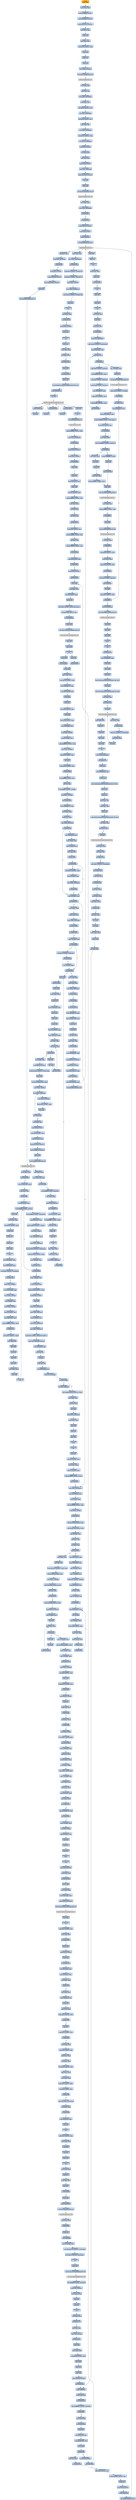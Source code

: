 digraph G {
node[shape=rectangle,style=filled,fillcolor=lightsteelblue,color=lightsteelblue]
bgcolor="transparent"
a0x004216f9pushl_ebp[label="start\npushl %ebp",color="lightgrey",fillcolor="orange"];
a0x004216famovl_esp_ebp[label="0x004216fa\nmovl %esp, %ebp"];
a0x004216fcpushl_0xffffffffUINT8[label="0x004216fc\npushl $0xffffffff<UINT8>"];
a0x004216fepushl_0x43f6f0UINT32[label="0x004216fe\npushl $0x43f6f0<UINT32>"];
a0x00421703pushl_0x4147dcUINT32[label="0x00421703\npushl $0x4147dc<UINT32>"];
a0x00421708movl_fs_0_eax[label="0x00421708\nmovl %fs:0, %eax"];
a0x0042170epushl_eax[label="0x0042170e\npushl %eax"];
a0x0042170fmovl_esp_fs_0[label="0x0042170f\nmovl %esp, %fs:0"];
a0x00421716subl_0x58UINT8_esp[label="0x00421716\nsubl $0x58<UINT8>, %esp"];
a0x00421719pushl_ebx[label="0x00421719\npushl %ebx"];
a0x0042171apushl_esi[label="0x0042171a\npushl %esi"];
a0x0042171bpushl_edi[label="0x0042171b\npushl %edi"];
a0x0042171cmovl_esp__24ebp_[label="0x0042171c\nmovl %esp, -24(%ebp)"];
a0x0042171fcall_GetVersion_kernel32_dll[label="0x0042171f\ncall GetVersion@kernel32.dll"];
GetVersion_kernel32_dll[label="GetVersion@kernel32.dll",color="lightgrey",fillcolor="lightgrey"];
a0x00421725xorl_edx_edx[label="0x00421725\nxorl %edx, %edx"];
a0x00421727movb_ah_dl[label="0x00421727\nmovb %ah, %dl"];
a0x00421729movl_edx_0x0049bad0[label="0x00421729\nmovl %edx, 0x0049bad0"];
a0x0042172fmovl_eax_ecx[label="0x0042172f\nmovl %eax, %ecx"];
a0x00421731andl_0xffUINT32_ecx[label="0x00421731\nandl $0xff<UINT32>, %ecx"];
a0x00421737movl_ecx_0x0049bacc[label="0x00421737\nmovl %ecx, 0x0049bacc"];
a0x0042173dshll_0x8UINT8_ecx[label="0x0042173d\nshll $0x8<UINT8>, %ecx"];
a0x00421740addl_edx_ecx[label="0x00421740\naddl %edx, %ecx"];
a0x00421742movl_ecx_0x0049bac8[label="0x00421742\nmovl %ecx, 0x0049bac8"];
a0x00421748shrl_0x10UINT8_eax[label="0x00421748\nshrl $0x10<UINT8>, %eax"];
a0x0042174bmovl_eax_0x0049bac4[label="0x0042174b\nmovl %eax, 0x0049bac4"];
a0x00421750pushl_0x1UINT8[label="0x00421750\npushl $0x1<UINT8>"];
a0x00421752call_0x0041d93e[label="0x00421752\ncall 0x0041d93e"];
a0x0041d93exorl_eax_eax[label="0x0041d93e\nxorl %eax, %eax"];
a0x0041d940pushl_0x0UINT8[label="0x0041d940\npushl $0x0<UINT8>"];
a0x0041d942cmpl_eax_0x8esp_[label="0x0041d942\ncmpl %eax, 0x8(%esp)"];
a0x0041d946pushl_0x1000UINT32[label="0x0041d946\npushl $0x1000<UINT32>"];
a0x0041d94bsete_al[label="0x0041d94b\nsete %al"];
a0x0041d94epushl_eax[label="0x0041d94e\npushl %eax"];
a0x0041d94fcall_HeapCreate_kernel32_dll[label="0x0041d94f\ncall HeapCreate@kernel32.dll"];
HeapCreate_kernel32_dll[label="HeapCreate@kernel32.dll",color="lightgrey",fillcolor="lightgrey"];
a0x0041d955testl_eax_eax[label="0x0041d955\ntestl %eax, %eax"];
a0x0041d957movl_eax_0x004b4f0c[label="0x0041d957\nmovl %eax, 0x004b4f0c"];
a0x0041d95cje_0x0041d973[label="0x0041d95c\nje 0x0041d973"];
a0x0041d95ecall_0x0041678c[label="0x0041d95e\ncall 0x0041678c"];
a0x0041678cpushl_0x140UINT32[label="0x0041678c\npushl $0x140<UINT32>"];
a0x00416791pushl_0x0UINT8[label="0x00416791\npushl $0x0<UINT8>"];
a0x00416793pushl_0x004b4f0c[label="0x00416793\npushl 0x004b4f0c"];
a0x00416799call_HeapAlloc_kernel32_dll[label="0x00416799\ncall HeapAlloc@kernel32.dll"];
HeapAlloc_kernel32_dll[label="HeapAlloc@kernel32.dll",color="lightgrey",fillcolor="lightgrey"];
a0x0041679ftestl_eax_eax[label="0x0041679f\ntestl %eax, %eax"];
a0x004167a1movl_eax_0x004ab5f0[label="0x004167a1\nmovl %eax, 0x004ab5f0"];
a0x004167a6jne_0x004167a9[label="0x004167a6\njne 0x004167a9"];
a0x004167a9andl_0x0UINT8_0x004b3738[label="0x004167a9\nandl $0x0<UINT8>, 0x004b3738"];
a0x004167b0andl_0x0UINT8_0x004b373c[label="0x004167b0\nandl $0x0<UINT8>, 0x004b373c"];
a0x004167b7pushl_0x1UINT8[label="0x004167b7\npushl $0x1<UINT8>"];
a0x004167b9movl_eax_0x0049ba74[label="0x004167b9\nmovl %eax, 0x0049ba74"];
a0x004167bemovl_0x10UINT32_0x004b7468[label="0x004167be\nmovl $0x10<UINT32>, 0x004b7468"];
a0x004167c8popl_eax[label="0x004167c8\npopl %eax"];
a0x004167c9ret[label="0x004167c9\nret"];
a0x0041d963testl_eax_eax[label="0x0041d963\ntestl %eax, %eax"];
a0x0041d965jne_0x0041d976[label="0x0041d965\njne 0x0041d976"];
a0x0041d976pushl_0x1UINT8[label="0x0041d976\npushl $0x1<UINT8>"];
a0x0041d978popl_eax[label="0x0041d978\npopl %eax"];
a0x0041d979ret[label="0x0041d979\nret"];
a0x00421757popl_ecx[label="0x00421757\npopl %ecx"];
a0x00421758testl_eax_eax[label="0x00421758\ntestl %eax, %eax"];
a0x0042175ajne_0x00421764[label="0x0042175a\njne 0x00421764"];
a0x00421764call_0x00430b6b[label="0x00421764\ncall 0x00430b6b"];
a0x00430b6bpushl_esi[label="0x00430b6b\npushl %esi"];
a0x00430b6ccall_0x00419404[label="0x00430b6c\ncall 0x00419404"];
a0x00419404pushl_esi[label="0x00419404\npushl %esi"];
a0x00419405movl_InitializeCriticalSection_kernel32_dll_esi[label="0x00419405\nmovl InitializeCriticalSection@kernel32.dll, %esi"];
a0x0041940bpushl_0x004b237c[label="0x0041940b\npushl 0x004b237c"];
a0x00419411call_esi[label="0x00419411\ncall %esi"];
InitializeCriticalSection_kernel32_dll[label="InitializeCriticalSection@kernel32.dll",color="lightgrey",fillcolor="lightgrey"];
a0x00419413pushl_0x004b236c[label="0x00419413\npushl 0x004b236c"];
a0x00419419call_esi[label="0x00419419\ncall %esi"];
a0x0041941bpushl_0x004b235c[label="0x0041941b\npushl 0x004b235c"];
a0x00419421call_esi[label="0x00419421\ncall %esi"];
a0x00419423pushl_0x004b233c[label="0x00419423\npushl 0x004b233c"];
a0x00419429call_esi[label="0x00419429\ncall %esi"];
a0x0041942bpopl_esi[label="0x0041942b\npopl %esi"];
a0x0041942cret[label="0x0041942c\nret"];
a0x00430b71call_TlsAlloc_kernel32_dll[label="0x00430b71\ncall TlsAlloc@kernel32.dll"];
TlsAlloc_kernel32_dll[label="TlsAlloc@kernel32.dll",color="lightgrey",fillcolor="lightgrey"];
a0x00430b77cmpl_0xffffffffUINT8_eax[label="0x00430b77\ncmpl $0xffffffff<UINT8>, %eax"];
a0x00430b7amovl_eax_0x004b23f8[label="0x00430b7a\nmovl %eax, 0x004b23f8"];
a0x00430b7fje_0x00430bbb[label="0x00430b7f\nje 0x00430bbb"];
a0x00430b81pushl_0x74UINT8[label="0x00430b81\npushl $0x74<UINT8>"];
a0x00430b83pushl_0x1UINT8[label="0x00430b83\npushl $0x1<UINT8>"];
a0x00430b85call_0x00420b03[label="0x00430b85\ncall 0x00420b03"];
a0x00420b03pushl_ebx[label="0x00420b03\npushl %ebx"];
a0x00420b04pushl_esi[label="0x00420b04\npushl %esi"];
a0x00420b05movl_0xcesp__esi[label="0x00420b05\nmovl 0xc(%esp), %esi"];
a0x00420b09pushl_edi[label="0x00420b09\npushl %edi"];
a0x00420b0aimull_0x14esp__esi[label="0x00420b0a\nimull 0x14(%esp), %esi"];
a0x00420b0fcmpl_0xffffffe0UINT8_esi[label="0x00420b0f\ncmpl $0xffffffe0<UINT8>, %esi"];
a0x00420b12movl_esi_ebx[label="0x00420b12\nmovl %esi, %ebx"];
a0x00420b14ja_0x00420b23[label="0x00420b14\nja 0x00420b23"];
a0x00420b16testl_esi_esi[label="0x00420b16\ntestl %esi, %esi"];
a0x00420b18jne_0x00420b1d[label="0x00420b18\njne 0x00420b1d"];
a0x00420b1daddl_0xfUINT8_esi[label="0x00420b1d\naddl $0xf<UINT8>, %esi"];
a0x00420b20andl_0xfffffff0UINT8_esi[label="0x00420b20\nandl $0xfffffff0<UINT8>, %esi"];
a0x00420b23xorl_edi_edi[label="0x00420b23\nxorl %edi, %edi"];
a0x00420b25cmpl_0xffffffe0UINT8_esi[label="0x00420b25\ncmpl $0xffffffe0<UINT8>, %esi"];
a0x00420b28ja_0x00420b64[label="0x00420b28\nja 0x00420b64"];
a0x00420b2acmpl_0x004b1fb4_ebx[label="0x00420b2a\ncmpl 0x004b1fb4, %ebx"];
a0x00420b30ja_0x00420b4f[label="0x00420b30\nja 0x00420b4f"];
a0x00420b32pushl_0x9UINT8[label="0x00420b32\npushl $0x9<UINT8>"];
a0x00420b34call_0x0041942d[label="0x00420b34\ncall 0x0041942d"];
a0x0041942dpushl_ebp[label="0x0041942d\npushl %ebp"];
a0x0041942emovl_esp_ebp[label="0x0041942e\nmovl %esp, %ebp"];
a0x00419430movl_0x8ebp__eax[label="0x00419430\nmovl 0x8(%ebp), %eax"];
a0x00419433pushl_esi[label="0x00419433\npushl %esi"];
a0x00419434cmpl_0x0UINT8_0x4b2338eax4_[label="0x00419434\ncmpl $0x0<UINT8>, 0x4b2338(,%eax,4)"];
a0x0041943cleal_0x4b2338eax4__esi[label="0x0041943c\nleal 0x4b2338(,%eax,4), %esi"];
a0x00419443jne_0x00419483[label="0x00419443\njne 0x00419483"];
a0x00419483pushl_esi_[label="0x00419483\npushl (%esi)"];
a0x00419485call_EnterCriticalSection_kernel32_dll[label="0x00419485\ncall EnterCriticalSection@kernel32.dll"];
EnterCriticalSection_kernel32_dll[label="EnterCriticalSection@kernel32.dll",color="lightgrey",fillcolor="lightgrey"];
a0x0041948bpopl_esi[label="0x0041948b\npopl %esi"];
a0x0041948cpopl_ebp[label="0x0041948c\npopl %ebp"];
a0x0041948dret[label="0x0041948d\nret"];
a0x00420b39pushl_ebx[label="0x00420b39\npushl %ebx"];
a0x00420b3acall_0x00416b20[label="0x00420b3a\ncall 0x00416b20"];
a0x00416b20pushl_ebp[label="0x00416b20\npushl %ebp"];
a0x00416b21movl_esp_ebp[label="0x00416b21\nmovl %esp, %ebp"];
a0x00416b23subl_0x14UINT8_esp[label="0x00416b23\nsubl $0x14<UINT8>, %esp"];
a0x00416b26movl_0x004b373c_eax[label="0x00416b26\nmovl 0x004b373c, %eax"];
a0x00416b2bmovl_0x004ab5f0_edx[label="0x00416b2b\nmovl 0x004ab5f0, %edx"];
a0x00416b31pushl_ebx[label="0x00416b31\npushl %ebx"];
a0x00416b32pushl_esi[label="0x00416b32\npushl %esi"];
a0x00416b33leal_eaxeax4__eax[label="0x00416b33\nleal (%eax,%eax,4), %eax"];
a0x00416b36pushl_edi[label="0x00416b36\npushl %edi"];
a0x00416b37leal_edxeax4__edi[label="0x00416b37\nleal (%edx,%eax,4), %edi"];
a0x00416b3amovl_0x8ebp__eax[label="0x00416b3a\nmovl 0x8(%ebp), %eax"];
a0x00416b3dmovl_edi__4ebp_[label="0x00416b3d\nmovl %edi, -4(%ebp)"];
a0x00416b40leal_0x17eax__ecx[label="0x00416b40\nleal 0x17(%eax), %ecx"];
a0x00416b43andl_0xfffffff0UINT8_ecx[label="0x00416b43\nandl $0xfffffff0<UINT8>, %ecx"];
a0x00416b46movl_ecx__16ebp_[label="0x00416b46\nmovl %ecx, -16(%ebp)"];
a0x00416b49sarl_0x4UINT8_ecx[label="0x00416b49\nsarl $0x4<UINT8>, %ecx"];
a0x00416b4cdecl_ecx[label="0x00416b4c\ndecl %ecx"];
a0x00416b4dcmpl_0x20UINT8_ecx[label="0x00416b4d\ncmpl $0x20<UINT8>, %ecx"];
a0x00416b50jnl_0x00416b60[label="0x00416b50\njnl 0x00416b60"];
a0x00416b52orl_0xffffffffUINT8_esi[label="0x00416b52\norl $0xffffffff<UINT8>, %esi"];
a0x00416b55shrl_cl_esi[label="0x00416b55\nshrl %cl, %esi"];
a0x00416b57orl_0xffffffffUINT8__8ebp_[label="0x00416b57\norl $0xffffffff<UINT8>, -8(%ebp)"];
a0x00416b5bmovl_esi__12ebp_[label="0x00416b5b\nmovl %esi, -12(%ebp)"];
a0x00416b5ejmp_0x00416b70[label="0x00416b5e\njmp 0x00416b70"];
a0x00416b70movl_0x0049ba74_eax[label="0x00416b70\nmovl 0x0049ba74, %eax"];
a0x00416b75movl_eax_ebx[label="0x00416b75\nmovl %eax, %ebx"];
a0x00416b77cmpl_edi_ebx[label="0x00416b77\ncmpl %edi, %ebx"];
a0x00416b79movl_ebx_0x8ebp_[label="0x00416b79\nmovl %ebx, 0x8(%ebp)"];
a0x00416b7cjae_0x00416b97[label="0x00416b7c\njae 0x00416b97"];
a0x00416b97cmpl__4ebp__ebx[label="0x00416b97\ncmpl -4(%ebp), %ebx"];
a0x00416b9ajne_0x00416c15[label="0x00416b9a\njne 0x00416c15"];
a0x00416b9cmovl_edx_ebx[label="0x00416b9c\nmovl %edx, %ebx"];
a0x00416b9ecmpl_eax_ebx[label="0x00416b9e\ncmpl %eax, %ebx"];
a0x00416ba0movl_ebx_0x8ebp_[label="0x00416ba0\nmovl %ebx, 0x8(%ebp)"];
a0x00416ba3jae_0x00416bba[label="0x00416ba3\njae 0x00416bba"];
a0x00416bbajne_0x00416c15[label="0x00416bba\njne 0x00416c15"];
a0x00416bbccmpl__4ebp__ebx[label="0x00416bbc\ncmpl -4(%ebp), %ebx"];
a0x00416bbfjae_0x00416bd2[label="0x00416bbf\njae 0x00416bd2"];
a0x00416bd2jne_0x00416bfa[label="0x00416bd2\njne 0x00416bfa"];
a0x00416bd4movl_edx_ebx[label="0x00416bd4\nmovl %edx, %ebx"];
a0x00416bd6cmpl_eax_ebx[label="0x00416bd6\ncmpl %eax, %ebx"];
a0x00416bd8movl_ebx_0x8ebp_[label="0x00416bd8\nmovl %ebx, 0x8(%ebp)"];
a0x00416bdbjae_0x00416bea[label="0x00416bdb\njae 0x00416bea"];
a0x00416beajne_0x00416bfa[label="0x00416bea\njne 0x00416bfa"];
a0x00416beccall_0x00416e29[label="0x00416bec\ncall 0x00416e29"];
a0x00416e29movl_0x004b373c_eax[label="0x00416e29\nmovl 0x004b373c, %eax"];
a0x00416e2emovl_0x004b7468_ecx[label="0x00416e2e\nmovl 0x004b7468, %ecx"];
a0x00416e34pushl_esi[label="0x00416e34\npushl %esi"];
a0x00416e35pushl_edi[label="0x00416e35\npushl %edi"];
a0x00416e36xorl_edi_edi[label="0x00416e36\nxorl %edi, %edi"];
a0x00416e38cmpl_ecx_eax[label="0x00416e38\ncmpl %ecx, %eax"];
a0x00416e3ajne_0x00416e6c[label="0x00416e3a\njne 0x00416e6c"];
a0x00416e6cmovl_0x004ab5f0_ecx[label="0x00416e6c\nmovl 0x004ab5f0, %ecx"];
a0x00416e72pushl_0x41c4UINT32[label="0x00416e72\npushl $0x41c4<UINT32>"];
a0x00416e77pushl_0x8UINT8[label="0x00416e77\npushl $0x8<UINT8>"];
a0x00416e79leal_eaxeax4__eax[label="0x00416e79\nleal (%eax,%eax,4), %eax"];
a0x00416e7cpushl_0x004b4f0c[label="0x00416e7c\npushl 0x004b4f0c"];
a0x00416e82leal_ecxeax4__esi[label="0x00416e82\nleal (%ecx,%eax,4), %esi"];
a0x00416e85call_HeapAlloc_kernel32_dll[label="0x00416e85\ncall HeapAlloc@kernel32.dll"];
a0x00416e8bcmpl_edi_eax[label="0x00416e8b\ncmpl %edi, %eax"];
a0x00416e8dmovl_eax_0x10esi_[label="0x00416e8d\nmovl %eax, 0x10(%esi)"];
a0x00416e90je_0x00416ebc[label="0x00416e90\nje 0x00416ebc"];
a0x00416e92pushl_0x4UINT8[label="0x00416e92\npushl $0x4<UINT8>"];
a0x00416e94pushl_0x2000UINT32[label="0x00416e94\npushl $0x2000<UINT32>"];
a0x00416e99pushl_0x100000UINT32[label="0x00416e99\npushl $0x100000<UINT32>"];
a0x00416e9epushl_edi[label="0x00416e9e\npushl %edi"];
a0x00416e9fcall_VirtualAlloc_kernel32_dll[label="0x00416e9f\ncall VirtualAlloc@kernel32.dll"];
VirtualAlloc_kernel32_dll[label="VirtualAlloc@kernel32.dll",color="lightgrey",fillcolor="lightgrey"];
a0x00416ea5cmpl_edi_eax[label="0x00416ea5\ncmpl %edi, %eax"];
a0x00416ea7movl_eax_0xcesi_[label="0x00416ea7\nmovl %eax, 0xc(%esi)"];
a0x00416eaajne_0x00416ec0[label="0x00416eaa\njne 0x00416ec0"];
a0x00416ec0orl_0xffffffffUINT8_0x8esi_[label="0x00416ec0\norl $0xffffffff<UINT8>, 0x8(%esi)"];
a0x00416ec4movl_edi_esi_[label="0x00416ec4\nmovl %edi, (%esi)"];
a0x00416ec6movl_edi_0x4esi_[label="0x00416ec6\nmovl %edi, 0x4(%esi)"];
a0x00416ec9incl_0x004b373c[label="0x00416ec9\nincl 0x004b373c"];
a0x00416ecfmovl_0x10esi__eax[label="0x00416ecf\nmovl 0x10(%esi), %eax"];
a0x00416ed2orl_0xffffffffUINT8_eax_[label="0x00416ed2\norl $0xffffffff<UINT8>, (%eax)"];
a0x00416ed5movl_esi_eax[label="0x00416ed5\nmovl %esi, %eax"];
a0x00416ed7popl_edi[label="0x00416ed7\npopl %edi"];
a0x00416ed8popl_esi[label="0x00416ed8\npopl %esi"];
a0x00416ed9ret[label="0x00416ed9\nret"];
a0x00416bf1movl_eax_ebx[label="0x00416bf1\nmovl %eax, %ebx"];
a0x00416bf3testl_ebx_ebx[label="0x00416bf3\ntestl %ebx, %ebx"];
a0x00416bf5movl_ebx_0x8ebp_[label="0x00416bf5\nmovl %ebx, 0x8(%ebp)"];
a0x00416bf8je_0x00416c0e[label="0x00416bf8\nje 0x00416c0e"];
a0x00416bfapushl_ebx[label="0x00416bfa\npushl %ebx"];
a0x00416bfbcall_0x00416eda[label="0x00416bfb\ncall 0x00416eda"];
a0x00416edapushl_ebp[label="0x00416eda\npushl %ebp"];
a0x00416edbmovl_esp_ebp[label="0x00416edb\nmovl %esp, %ebp"];
a0x00416eddpushl_ecx[label="0x00416edd\npushl %ecx"];
a0x00416edemovl_0x8ebp__ecx[label="0x00416ede\nmovl 0x8(%ebp), %ecx"];
a0x00416ee1pushl_ebx[label="0x00416ee1\npushl %ebx"];
a0x00416ee2pushl_esi[label="0x00416ee2\npushl %esi"];
a0x00416ee3pushl_edi[label="0x00416ee3\npushl %edi"];
a0x00416ee4movl_0x10ecx__esi[label="0x00416ee4\nmovl 0x10(%ecx), %esi"];
a0x00416ee7movl_0x8ecx__eax[label="0x00416ee7\nmovl 0x8(%ecx), %eax"];
a0x00416eeaxorl_ebx_ebx[label="0x00416eea\nxorl %ebx, %ebx"];
a0x00416eectestl_eax_eax[label="0x00416eec\ntestl %eax, %eax"];
a0x00416eeejl_0x00416ef5[label="0x00416eee\njl 0x00416ef5"];
a0x00416ef5movl_ebx_eax[label="0x00416ef5\nmovl %ebx, %eax"];
a0x00416ef7pushl_0x3fUINT8[label="0x00416ef7\npushl $0x3f<UINT8>"];
a0x00416ef9imull_0x204UINT32_eax_eax[label="0x00416ef9\nimull $0x204<UINT32>, %eax, %eax"];
a0x00416effpopl_edx[label="0x00416eff\npopl %edx"];
a0x00416f00leal_0x144eaxesi__eax[label="0x00416f00\nleal 0x144(%eax,%esi), %eax"];
a0x00416f07movl_eax__4ebp_[label="0x00416f07\nmovl %eax, -4(%ebp)"];
a0x00416f0amovl_eax_0x8eax_[label="0x00416f0a\nmovl %eax, 0x8(%eax)"];
a0x00416f0dmovl_eax_0x4eax_[label="0x00416f0d\nmovl %eax, 0x4(%eax)"];
a0x00416f10addl_0x8UINT8_eax[label="0x00416f10\naddl $0x8<UINT8>, %eax"];
a0x00416f13decl_edx[label="0x00416f13\ndecl %edx"];
a0x00416f14jne_0x00416f0a[label="0x00416f14\njne 0x00416f0a"];
a0x00416f16movl_ebx_edi[label="0x00416f16\nmovl %ebx, %edi"];
a0x00416f18pushl_0x4UINT8[label="0x00416f18\npushl $0x4<UINT8>"];
a0x00416f1ashll_0xfUINT8_edi[label="0x00416f1a\nshll $0xf<UINT8>, %edi"];
a0x00416f1daddl_0xcecx__edi[label="0x00416f1d\naddl 0xc(%ecx), %edi"];
a0x00416f20pushl_0x1000UINT32[label="0x00416f20\npushl $0x1000<UINT32>"];
a0x00416f25pushl_0x8000UINT32[label="0x00416f25\npushl $0x8000<UINT32>"];
a0x00416f2apushl_edi[label="0x00416f2a\npushl %edi"];
a0x00416f2bcall_VirtualAlloc_kernel32_dll[label="0x00416f2b\ncall VirtualAlloc@kernel32.dll"];
a0x00416f31testl_eax_eax[label="0x00416f31\ntestl %eax, %eax"];
a0x00416f33jne_0x00416f3d[label="0x00416f33\njne 0x00416f3d"];
a0x00416f3dleal_0x7000edi__edx[label="0x00416f3d\nleal 0x7000(%edi), %edx"];
a0x00416f43cmpl_edx_edi[label="0x00416f43\ncmpl %edx, %edi"];
a0x00416f45ja_0x00416f83[label="0x00416f45\nja 0x00416f83"];
a0x00416f47leal_0x10edi__eax[label="0x00416f47\nleal 0x10(%edi), %eax"];
a0x00416f4aorl_0xffffffffUINT8__8eax_[label="0x00416f4a\norl $0xffffffff<UINT8>, -8(%eax)"];
a0x004147dcpushl_ebp[label="0x004147dc\npushl %ebp"];
a0x004147ddmovl_esp_ebp[label="0x004147dd\nmovl %esp, %ebp"];
a0x004147dfsubl_0x8UINT8_esp[label="0x004147df\nsubl $0x8<UINT8>, %esp"];
a0x004147e2pushl_ebx[label="0x004147e2\npushl %ebx"];
a0x004147e3pushl_esi[label="0x004147e3\npushl %esi"];
a0x004147e4pushl_edi[label="0x004147e4\npushl %edi"];
a0x004147e5pushl_ebp[label="0x004147e5\npushl %ebp"];
a0x004147e6cld_[label="0x004147e6\ncld "];
a0x004147e7movl_0xcebp__ebx[label="0x004147e7\nmovl 0xc(%ebp), %ebx"];
a0x004147eamovl_0x8ebp__eax[label="0x004147ea\nmovl 0x8(%ebp), %eax"];
a0x004147edtestl_0x6UINT32_0x4eax_[label="0x004147ed\ntestl $0x6<UINT32>, 0x4(%eax)"];
a0x004147f4jne_0x0041487c[label="0x004147f4\njne 0x0041487c"];
a0x004147famovl_eax__8ebp_[label="0x004147fa\nmovl %eax, -8(%ebp)"];
a0x004147fdmovl_0x10ebp__eax[label="0x004147fd\nmovl 0x10(%ebp), %eax"];
a0x00414800movl_eax__4ebp_[label="0x00414800\nmovl %eax, -4(%ebp)"];
a0x00414803leal__8ebp__eax[label="0x00414803\nleal -8(%ebp), %eax"];
a0x00414806movl_eax__4ebx_[label="0x00414806\nmovl %eax, -4(%ebx)"];
a0x00414809movl_0xcebx__esi[label="0x00414809\nmovl 0xc(%ebx), %esi"];
a0x0041480cmovl_0x8ebx__edi[label="0x0041480c\nmovl 0x8(%ebx), %edi"];
a0x0041480fcmpl_0xffffffffUINT8_esi[label="0x0041480f\ncmpl $0xffffffff<UINT8>, %esi"];
a0x00414812je_0x00414875[label="0x00414812\nje 0x00414875"];
a0x00414875movl_0x1UINT32_eax[label="0x00414875\nmovl $0x1<UINT32>, %eax"];
a0x0041487ajmp_0x00414891[label="0x0041487a\njmp 0x00414891"];
a0x00414891popl_ebp[label="0x00414891\npopl %ebp"];
a0x00414892popl_edi[label="0x00414892\npopl %edi"];
a0x00414893popl_esi[label="0x00414893\npopl %esi"];
a0x00414894popl_ebx[label="0x00414894\npopl %ebx"];
a0x00414895movl_ebp_esp[label="0x00414895\nmovl %ebp, %esp"];
a0x00414897popl_ebp[label="0x00414897\npopl %ebp"];
a0x00414898ret[label="0x00414898\nret"];
a0x00416f4eorl_0xffffffffUINT8_0xfeceax_[label="0x00416f4e\norl $0xffffffff<UINT8>, 0xfec(%eax)"];
a0x00416f55leal_0xffceax__ecx[label="0x00416f55\nleal 0xffc(%eax), %ecx"];
a0x00416f5bmovl_0xff0UINT32__4eax_[label="0x00416f5b\nmovl $0xff0<UINT32>, -4(%eax)"];
a0x00416f62movl_ecx_eax_[label="0x00416f62\nmovl %ecx, (%eax)"];
a0x00416f64leal__4100eax__ecx[label="0x00416f64\nleal -4100(%eax), %ecx"];
a0x00416f6amovl_ecx_0x4eax_[label="0x00416f6a\nmovl %ecx, 0x4(%eax)"];
a0x00416f6dmovl_0xff0UINT32_0xfe8eax_[label="0x00416f6d\nmovl $0xff0<UINT32>, 0xfe8(%eax)"];
a0x00416f77addl_0x1000UINT32_eax[label="0x00416f77\naddl $0x1000<UINT32>, %eax"];
a0x00416f7cleal__16eax__ecx[label="0x00416f7c\nleal -16(%eax), %ecx"];
a0x00416f7fcmpl_edx_ecx[label="0x00416f7f\ncmpl %edx, %ecx"];
a0x00416f81jbe_0x00416f4a[label="0x00416f81\njbe 0x00416f4a"];
a0x00416f83movl__4ebp__eax[label="0x00416f83\nmovl -4(%ebp), %eax"];
a0x00416f86leal_0xcedi__ecx[label="0x00416f86\nleal 0xc(%edi), %ecx"];
a0x00416f89addl_0x1f8UINT32_eax[label="0x00416f89\naddl $0x1f8<UINT32>, %eax"];
a0x00416f8epushl_0x1UINT8[label="0x00416f8e\npushl $0x1<UINT8>"];
a0x00416f90popl_edi[label="0x00416f90\npopl %edi"];
a0x00416f91movl_ecx_0x4eax_[label="0x00416f91\nmovl %ecx, 0x4(%eax)"];
a0x00416f94movl_eax_0x8ecx_[label="0x00416f94\nmovl %eax, 0x8(%ecx)"];
a0x00416f97leal_0xcedx__ecx[label="0x00416f97\nleal 0xc(%edx), %ecx"];
a0x00416f9amovl_ecx_0x8eax_[label="0x00416f9a\nmovl %ecx, 0x8(%eax)"];
a0x00416f9dmovl_eax_0x4ecx_[label="0x00416f9d\nmovl %eax, 0x4(%ecx)"];
a0x00416fa0andl_0x0UINT8_0x44esiebx4_[label="0x00416fa0\nandl $0x0<UINT8>, 0x44(%esi,%ebx,4)"];
a0x00416fa5movl_edi_0xc4esiebx4_[label="0x00416fa5\nmovl %edi, 0xc4(%esi,%ebx,4)"];
a0x00416facmovb_0x43esi__al[label="0x00416fac\nmovb 0x43(%esi), %al"];
a0x00416fafmovb_al_cl[label="0x00416faf\nmovb %al, %cl"];
a0x00416fb1incb_cl[label="0x00416fb1\nincb %cl"];
a0x00416fb3testb_al_al[label="0x00416fb3\ntestb %al, %al"];
a0x00416fb5movl_0x8ebp__eax[label="0x00416fb5\nmovl 0x8(%ebp), %eax"];
a0x00416fb8movb_cl_0x43esi_[label="0x00416fb8\nmovb %cl, 0x43(%esi)"];
a0x00416fbbjne_0x00416fc0[label="0x00416fbb\njne 0x00416fc0"];
a0x00416fbdorl_edi_0x4eax_[label="0x00416fbd\norl %edi, 0x4(%eax)"];
a0x00416fc0movl_0x80000000UINT32_edx[label="0x00416fc0\nmovl $0x80000000<UINT32>, %edx"];
a0x00416fc5movl_ebx_ecx[label="0x00416fc5\nmovl %ebx, %ecx"];
a0x00416fc7shrl_cl_edx[label="0x00416fc7\nshrl %cl, %edx"];
a0x00416fc9notl_edx[label="0x00416fc9\nnotl %edx"];
a0x00416fcbandl_edx_0x8eax_[label="0x00416fcb\nandl %edx, 0x8(%eax)"];
a0x00416fcemovl_ebx_eax[label="0x00416fce\nmovl %ebx, %eax"];
a0x00416fd0popl_edi[label="0x00416fd0\npopl %edi"];
a0x00416fd1popl_esi[label="0x00416fd1\npopl %esi"];
a0x00416fd2popl_ebx[label="0x00416fd2\npopl %ebx"];
a0x00416fd3leave_[label="0x00416fd3\nleave "];
a0x00416fd4ret[label="0x00416fd4\nret"];
a0x00416c00popl_ecx[label="0x00416c00\npopl %ecx"];
a0x00416c01movl_0x10ebx__ecx[label="0x00416c01\nmovl 0x10(%ebx), %ecx"];
a0x00416c04movl_eax_ecx_[label="0x00416c04\nmovl %eax, (%ecx)"];
a0x00416c06movl_0x10ebx__eax[label="0x00416c06\nmovl 0x10(%ebx), %eax"];
a0x00416c09cmpl_0xffffffffUINT8_eax_[label="0x00416c09\ncmpl $0xffffffff<UINT8>, (%eax)"];
a0x00416c0cjne_0x00416c15[label="0x00416c0c\njne 0x00416c15"];
a0x00416c15movl_ebx_0x0049ba74[label="0x00416c15\nmovl %ebx, 0x0049ba74"];
a0x00416c1bmovl_0x10ebx__eax[label="0x00416c1b\nmovl 0x10(%ebx), %eax"];
a0x00416c1emovl_eax__edx[label="0x00416c1e\nmovl (%eax), %edx"];
a0x00416c20cmpl_0xffffffffUINT8_edx[label="0x00416c20\ncmpl $0xffffffff<UINT8>, %edx"];
a0x00416c23movl_edx__4ebp_[label="0x00416c23\nmovl %edx, -4(%ebp)"];
a0x00416c26je_0x00416c3c[label="0x00416c26\nje 0x00416c3c"];
a0x00416c28movl_0xc4eaxedx4__ecx[label="0x00416c28\nmovl 0xc4(%eax,%edx,4), %ecx"];
a0x00416c2fmovl_0x44eaxedx4__edi[label="0x00416c2f\nmovl 0x44(%eax,%edx,4), %edi"];
a0x00416c33andl__8ebp__ecx[label="0x00416c33\nandl -8(%ebp), %ecx"];
a0x00416c36andl_esi_edi[label="0x00416c36\nandl %esi, %edi"];
a0x00416c38orl_edi_ecx[label="0x00416c38\norl %edi, %ecx"];
a0x00416c3ajne_0x00416c73[label="0x00416c3a\njne 0x00416c73"];
a0x00416c73movl_edx_ecx[label="0x00416c73\nmovl %edx, %ecx"];
a0x00416c75xorl_edi_edi[label="0x00416c75\nxorl %edi, %edi"];
a0x00416c77imull_0x204UINT32_ecx_ecx[label="0x00416c77\nimull $0x204<UINT32>, %ecx, %ecx"];
a0x00416c7dleal_0x144ecxeax__ecx[label="0x00416c7d\nleal 0x144(%ecx,%eax), %ecx"];
a0x00416c84movl_ecx__12ebp_[label="0x00416c84\nmovl %ecx, -12(%ebp)"];
a0x00416c87movl_0x44eaxedx4__ecx[label="0x00416c87\nmovl 0x44(%eax,%edx,4), %ecx"];
a0x00416c8bandl_esi_ecx[label="0x00416c8b\nandl %esi, %ecx"];
a0x00416c8djne_0x00416c9c[label="0x00416c8d\njne 0x00416c9c"];
a0x00416c8fmovl_0xc4eaxedx4__ecx[label="0x00416c8f\nmovl 0xc4(%eax,%edx,4), %ecx"];
a0x00416c96pushl_0x20UINT8[label="0x00416c96\npushl $0x20<UINT8>"];
a0x00416c98andl__8ebp__ecx[label="0x00416c98\nandl -8(%ebp), %ecx"];
a0x00416c9bpopl_edi[label="0x00416c9b\npopl %edi"];
a0x00416c9ctestl_ecx_ecx[label="0x00416c9c\ntestl %ecx, %ecx"];
a0x00416c9ejl_0x00416ca5[label="0x00416c9e\njl 0x00416ca5"];
a0x00416ca0shll_ecx[label="0x00416ca0\nshll %ecx"];
a0x00416ca2incl_edi[label="0x00416ca2\nincl %edi"];
a0x00416ca3jmp_0x00416c9c[label="0x00416ca3\njmp 0x00416c9c"];
a0x00416ca5movl__12ebp__ecx[label="0x00416ca5\nmovl -12(%ebp), %ecx"];
a0x00416ca8movl_0x4ecxedi8__edx[label="0x00416ca8\nmovl 0x4(%ecx,%edi,8), %edx"];
a0x00416cacmovl_edx__ecx[label="0x00416cac\nmovl (%edx), %ecx"];
a0x00416caesubl__16ebp__ecx[label="0x00416cae\nsubl -16(%ebp), %ecx"];
a0x00416cb1movl_ecx_esi[label="0x00416cb1\nmovl %ecx, %esi"];
a0x00416cb3movl_ecx__8ebp_[label="0x00416cb3\nmovl %ecx, -8(%ebp)"];
a0x00416cb6sarl_0x4UINT8_esi[label="0x00416cb6\nsarl $0x4<UINT8>, %esi"];
a0x00416cb9decl_esi[label="0x00416cb9\ndecl %esi"];
a0x00416cbacmpl_0x3fUINT8_esi[label="0x00416cba\ncmpl $0x3f<UINT8>, %esi"];
a0x00416cbdjle_0x00416cc2[label="0x00416cbd\njle 0x00416cc2"];
a0x00416cbfpushl_0x3fUINT8[label="0x00416cbf\npushl $0x3f<UINT8>"];
a0x00416cc1popl_esi[label="0x00416cc1\npopl %esi"];
a0x00416cc2cmpl_edi_esi[label="0x00416cc2\ncmpl %edi, %esi"];
a0x00416cc4je_0x00416dd7[label="0x00416cc4\nje 0x00416dd7"];
a0x00416dd7testl_ecx_ecx[label="0x00416dd7\ntestl %ecx, %ecx"];
a0x00416dd9je_0x00416de6[label="0x00416dd9\nje 0x00416de6"];
a0x00416ddbmovl_ecx_edx_[label="0x00416ddb\nmovl %ecx, (%edx)"];
a0x00416dddmovl_ecx__4ecxedx_[label="0x00416ddd\nmovl %ecx, -4(%ecx,%edx)"];
a0x00416de1jmp_0x00416de6[label="0x00416de1\njmp 0x00416de6"];
a0x00416de6movl__16ebp__esi[label="0x00416de6\nmovl -16(%ebp), %esi"];
a0x00416de9addl_ecx_edx[label="0x00416de9\naddl %ecx, %edx"];
a0x00416debleal_0x1esi__ecx[label="0x00416deb\nleal 0x1(%esi), %ecx"];
a0x00416deemovl_ecx_edx_[label="0x00416dee\nmovl %ecx, (%edx)"];
a0x00416df0movl_ecx__4edxesi_[label="0x00416df0\nmovl %ecx, -4(%edx,%esi)"];
a0x00416df4movl__12ebp__esi[label="0x00416df4\nmovl -12(%ebp), %esi"];
a0x00416df7movl_esi__ecx[label="0x00416df7\nmovl (%esi), %ecx"];
a0x00416df9testl_ecx_ecx[label="0x00416df9\ntestl %ecx, %ecx"];
a0x00416dfbleal_0x1ecx__edi[label="0x00416dfb\nleal 0x1(%ecx), %edi"];
a0x00416dfemovl_edi_esi_[label="0x00416dfe\nmovl %edi, (%esi)"];
a0x00416e00jne_0x00416e1c[label="0x00416e00\njne 0x00416e1c"];
a0x00416e02cmpl_0x004b3738_ebx[label="0x00416e02\ncmpl 0x004b3738, %ebx"];
a0x00416e08jne_0x00416e1c[label="0x00416e08\njne 0x00416e1c"];
a0x00416e1cmovl__4ebp__ecx[label="0x00416e1c\nmovl -4(%ebp), %ecx"];
a0x00416e1fmovl_ecx_eax_[label="0x00416e1f\nmovl %ecx, (%eax)"];
a0x00416e21leal_0x4edx__eax[label="0x00416e21\nleal 0x4(%edx), %eax"];
a0x00416e24popl_edi[label="0x00416e24\npopl %edi"];
a0x00416e25popl_esi[label="0x00416e25\npopl %esi"];
a0x00416e26popl_ebx[label="0x00416e26\npopl %ebx"];
a0x00416e27leave_[label="0x00416e27\nleave "];
a0x00416e28ret[label="0x00416e28\nret"];
a0x00420b3fpushl_0x9UINT8[label="0x00420b3f\npushl $0x9<UINT8>"];
a0x00420b41movl_eax_edi[label="0x00420b41\nmovl %eax, %edi"];
a0x00420b43call_0x0041948e[label="0x00420b43\ncall 0x0041948e"];
a0x0041948epushl_ebp[label="0x0041948e\npushl %ebp"];
a0x0041948fmovl_esp_ebp[label="0x0041948f\nmovl %esp, %ebp"];
a0x00419491movl_0x8ebp__eax[label="0x00419491\nmovl 0x8(%ebp), %eax"];
a0x00419494pushl_0x4b2338eax4_[label="0x00419494\npushl 0x4b2338(,%eax,4)"];
a0x0041949bcall_LeaveCriticalSection_kernel32_dll[label="0x0041949b\ncall LeaveCriticalSection@kernel32.dll"];
LeaveCriticalSection_kernel32_dll[label="LeaveCriticalSection@kernel32.dll",color="lightgrey",fillcolor="lightgrey"];
a0x004194a1popl_ebp[label="0x004194a1\npopl %ebp"];
a0x004194a2ret[label="0x004194a2\nret"];
a0x00420b48addl_0xcUINT8_esp[label="0x00420b48\naddl $0xc<UINT8>, %esp"];
a0x00420b4btestl_edi_edi[label="0x00420b4b\ntestl %edi, %edi"];
a0x00420b4djne_0x00420b7a[label="0x00420b4d\njne 0x00420b7a"];
a0x00420b7apushl_ebx[label="0x00420b7a\npushl %ebx"];
a0x00420b7bpushl_0x0UINT8[label="0x00420b7b\npushl $0x0<UINT8>"];
a0x00420b7dpushl_edi[label="0x00420b7d\npushl %edi"];
a0x00420b7ecall_0x0041f370[label="0x00420b7e\ncall 0x0041f370"];
a0x0041f370movl_0xcesp__edx[label="0x0041f370\nmovl 0xc(%esp), %edx"];
a0x0041f374movl_0x4esp__ecx[label="0x0041f374\nmovl 0x4(%esp), %ecx"];
a0x0041f378testl_edx_edx[label="0x0041f378\ntestl %edx, %edx"];
a0x0041f37aje_0x0041f3c3[label="0x0041f37a\nje 0x0041f3c3"];
a0x0041f37cxorl_eax_eax[label="0x0041f37c\nxorl %eax, %eax"];
a0x0041f37emovb_0x8esp__al[label="0x0041f37e\nmovb 0x8(%esp), %al"];
a0x0041f382pushl_edi[label="0x0041f382\npushl %edi"];
a0x0041f383movl_ecx_edi[label="0x0041f383\nmovl %ecx, %edi"];
a0x0041f385cmpl_0x4UINT8_edx[label="0x0041f385\ncmpl $0x4<UINT8>, %edx"];
a0x0041f388jb_0x0041f3b7[label="0x0041f388\njb 0x0041f3b7"];
a0x0041f38anegl_ecx[label="0x0041f38a\nnegl %ecx"];
a0x0041f38candl_0x3UINT8_ecx[label="0x0041f38c\nandl $0x3<UINT8>, %ecx"];
a0x0041f38fje_0x0041f399[label="0x0041f38f\nje 0x0041f399"];
a0x0041f399movl_eax_ecx[label="0x0041f399\nmovl %eax, %ecx"];
a0x0041f39bshll_0x8UINT8_eax[label="0x0041f39b\nshll $0x8<UINT8>, %eax"];
a0x0041f39eaddl_ecx_eax[label="0x0041f39e\naddl %ecx, %eax"];
a0x0041f3a0movl_eax_ecx[label="0x0041f3a0\nmovl %eax, %ecx"];
a0x0041f3a2shll_0x10UINT8_eax[label="0x0041f3a2\nshll $0x10<UINT8>, %eax"];
a0x0041f3a5addl_ecx_eax[label="0x0041f3a5\naddl %ecx, %eax"];
a0x0041f3a7movl_edx_ecx[label="0x0041f3a7\nmovl %edx, %ecx"];
a0x0041f3a9andl_0x3UINT8_edx[label="0x0041f3a9\nandl $0x3<UINT8>, %edx"];
a0x0041f3acshrl_0x2UINT8_ecx[label="0x0041f3ac\nshrl $0x2<UINT8>, %ecx"];
a0x0041f3afje_0x0041f3b7[label="0x0041f3af\nje 0x0041f3b7"];
a0x0041f3b1repz_stosl_eax_es_edi_[label="0x0041f3b1\nrepz stosl %eax, %es:(%edi)"];
a0x0041f3b3testl_edx_edx[label="0x0041f3b3\ntestl %edx, %edx"];
a0x0041f3b5je_0x0041f3bd[label="0x0041f3b5\nje 0x0041f3bd"];
a0x0041f3bdmovl_0x8esp__eax[label="0x0041f3bd\nmovl 0x8(%esp), %eax"];
a0x0041f3c1popl_edi[label="0x0041f3c1\npopl %edi"];
a0x0041f3c2ret[label="0x0041f3c2\nret"];
a0x00420b83addl_0xcUINT8_esp[label="0x00420b83\naddl $0xc<UINT8>, %esp"];
a0x00420b86movl_edi_eax[label="0x00420b86\nmovl %edi, %eax"];
a0x00420b88popl_edi[label="0x00420b88\npopl %edi"];
a0x00420b89popl_esi[label="0x00420b89\npopl %esi"];
a0x00420b8apopl_ebx[label="0x00420b8a\npopl %ebx"];
a0x00420b8bret[label="0x00420b8b\nret"];
a0x00430b8amovl_eax_esi[label="0x00430b8a\nmovl %eax, %esi"];
a0x00430b8cpopl_ecx[label="0x00430b8c\npopl %ecx"];
a0x00430b8dtestl_esi_esi[label="0x00430b8d\ntestl %esi, %esi"];
a0x00430b8fpopl_ecx[label="0x00430b8f\npopl %ecx"];
a0x00430b90je_0x00430bbb[label="0x00430b90\nje 0x00430bbb"];
a0x00430b92pushl_esi[label="0x00430b92\npushl %esi"];
a0x00430b93pushl_0x004b23f8[label="0x00430b93\npushl 0x004b23f8"];
a0x00430b99call_TlsSetValue_kernel32_dll[label="0x00430b99\ncall TlsSetValue@kernel32.dll"];
TlsSetValue_kernel32_dll[label="TlsSetValue@kernel32.dll",color="lightgrey",fillcolor="lightgrey"];
a0x00430b9ftestl_eax_eax[label="0x00430b9f\ntestl %eax, %eax"];
a0x00430ba1je_0x00430bbb[label="0x00430ba1\nje 0x00430bbb"];
a0x00430ba3pushl_esi[label="0x00430ba3\npushl %esi"];
a0x00430ba4call_0x00430bbf[label="0x00430ba4\ncall 0x00430bbf"];
a0x00430bbfmovl_0x4esp__eax[label="0x00430bbf\nmovl 0x4(%esp), %eax"];
a0x00430bc3movl_0x4b2220UINT32_0x50eax_[label="0x00430bc3\nmovl $0x4b2220<UINT32>, 0x50(%eax)"];
a0x00430bcamovl_0x1UINT32_0x14eax_[label="0x00430bca\nmovl $0x1<UINT32>, 0x14(%eax)"];
a0x00430bd1ret[label="0x00430bd1\nret"];
a0x00430ba9popl_ecx[label="0x00430ba9\npopl %ecx"];
a0x00430baacall_GetCurrentThreadId_kernel32_dll[label="0x00430baa\ncall GetCurrentThreadId@kernel32.dll"];
GetCurrentThreadId_kernel32_dll[label="GetCurrentThreadId@kernel32.dll",color="lightgrey",fillcolor="lightgrey"];
a0x00430bb0orl_0xffffffffUINT8_0x4esi_[label="0x00430bb0\norl $0xffffffff<UINT8>, 0x4(%esi)"];
a0x00430bb4pushl_0x1UINT8[label="0x00430bb4\npushl $0x1<UINT8>"];
a0x00430bb6movl_eax_esi_[label="0x00430bb6\nmovl %eax, (%esi)"];
a0x00430bb8popl_eax[label="0x00430bb8\npopl %eax"];
a0x00430bb9popl_esi[label="0x00430bb9\npopl %esi"];
a0x00430bbaret[label="0x00430bba\nret"];
a0x00421769testl_eax_eax[label="0x00421769\ntestl %eax, %eax"];
a0x0042176bjne_0x00421775[label="0x0042176b\njne 0x00421775"];
a0x00421775xorl_esi_esi[label="0x00421775\nxorl %esi, %esi"];
a0x00421777movl_esi__4ebp_[label="0x00421777\nmovl %esi, -4(%ebp)"];
a0x0042177acall_0x0040fc32[label="0x0042177a\ncall 0x0040fc32"];
a0x0040fc32pushl_ebp[label="0x0040fc32\npushl %ebp"];
a0x0040fc33movl_esp_ebp[label="0x0040fc33\nmovl %esp, %ebp"];
a0x0040fc35subl_0x48UINT8_esp[label="0x0040fc35\nsubl $0x48<UINT8>, %esp"];
a0x0040fc38pushl_ebx[label="0x0040fc38\npushl %ebx"];
a0x0040fc39pushl_esi[label="0x0040fc39\npushl %esi"];
a0x0040fc3apushl_edi[label="0x0040fc3a\npushl %edi"];
a0x0040fc3bpushl_0x480UINT32[label="0x0040fc3b\npushl $0x480<UINT32>"];
a0x0040fc40call_0x0041a68f[label="0x0040fc40\ncall 0x0041a68f"];
a0x0041a68fpushl_0x0049ba7c[label="0x0041a68f\npushl 0x0049ba7c"];
a0x0041a695pushl_0x8esp_[label="0x0041a695\npushl 0x8(%esp)"];
a0x0041a699call_0x0041a6a1[label="0x0041a699\ncall 0x0041a6a1"];
a0x0041a6a1cmpl_0xffffffe0UINT8_0x4esp_[label="0x0041a6a1\ncmpl $0xffffffe0<UINT8>, 0x4(%esp)"];
a0x0041a6a6ja_0x0041a6ca[label="0x0041a6a6\nja 0x0041a6ca"];
a0x0041a6a8pushl_0x4esp_[label="0x0041a6a8\npushl 0x4(%esp)"];
a0x0041a6accall_0x0041a6cd[label="0x0041a6ac\ncall 0x0041a6cd"];
a0x0041a6cdpushl_esi[label="0x0041a6cd\npushl %esi"];
a0x0041a6cemovl_0x8esp__esi[label="0x0041a6ce\nmovl 0x8(%esp), %esi"];
a0x0041a6d2cmpl_0x004b1fb4_esi[label="0x0041a6d2\ncmpl 0x004b1fb4, %esi"];
a0x0041a6d8pushl_edi[label="0x0041a6d8\npushl %edi"];
a0x0041a6d9ja_0x0041a6fc[label="0x0041a6d9\nja 0x0041a6fc"];
a0x0041a6fctestl_esi_esi[label="0x0041a6fc\ntestl %esi, %esi"];
a0x0041a6fejne_0x0041a703[label="0x0041a6fe\njne 0x0041a703"];
a0x0041a703addl_0xfUINT8_esi[label="0x0041a703\naddl $0xf<UINT8>, %esi"];
a0x0041a706andl_0xfffffff0UINT8_esi[label="0x0041a706\nandl $0xfffffff0<UINT8>, %esi"];
a0x0041a709pushl_esi[label="0x0041a709\npushl %esi"];
a0x0041a70apushl_0x0UINT8[label="0x0041a70a\npushl $0x0<UINT8>"];
a0x0041a70cpushl_0x004b4f0c[label="0x0041a70c\npushl 0x004b4f0c"];
a0x0041a712call_HeapAlloc_kernel32_dll[label="0x0041a712\ncall HeapAlloc@kernel32.dll"];
a0x0041a718popl_edi[label="0x0041a718\npopl %edi"];
a0x0041a719popl_esi[label="0x0041a719\npopl %esi"];
a0x0041a71aret[label="0x0041a71a\nret"];
a0x0041a6b1testl_eax_eax[label="0x0041a6b1\ntestl %eax, %eax"];
a0x0041a6b3popl_ecx[label="0x0041a6b3\npopl %ecx"];
a0x0041a6b4jne_0x0041a6cc[label="0x0041a6b4\njne 0x0041a6cc"];
a0x0041a6ccret[label="0x0041a6cc\nret"];
a0x0041a69epopl_ecx[label="0x0041a69e\npopl %ecx"];
a0x0041a69fpopl_ecx[label="0x0041a69f\npopl %ecx"];
a0x0041a6a0ret[label="0x0041a6a0\nret"];
a0x0040fc45movl_eax_esi[label="0x0040fc45\nmovl %eax, %esi"];
a0x0040fc47popl_ecx[label="0x0040fc47\npopl %ecx"];
a0x0040fc48testl_esi_esi[label="0x0040fc48\ntestl %esi, %esi"];
a0x0040fc4ajne_0x0040fc54[label="0x0040fc4a\njne 0x0040fc54"];
a0x0040fc54movl_esi_0x004abf70[label="0x0040fc54\nmovl %esi, 0x004abf70"];
a0x0040fc5amovl_0x20UINT32_0x004ad1dc[label="0x0040fc5a\nmovl $0x20<UINT32>, 0x004ad1dc"];
a0x0040fc64leal_0x480esi__eax[label="0x0040fc64\nleal 0x480(%esi), %eax"];
a0x0040fc6acmpl_eax_esi[label="0x0040fc6a\ncmpl %eax, %esi"];
a0x0040fc6cjae_0x0040fc8c[label="0x0040fc6c\njae 0x0040fc8c"];
a0x0040fc6eandb_0x0UINT8_0x4esi_[label="0x0040fc6e\nandb $0x0<UINT8>, 0x4(%esi)"];
a0x0040fc72orl_0xffffffffUINT8_esi_[label="0x0040fc72\norl $0xffffffff<UINT8>, (%esi)"];
a0x0040fc75andl_0x0UINT8_0x8esi_[label="0x0040fc75\nandl $0x0<UINT8>, 0x8(%esi)"];
a0x0040fc79movb_0xaUINT8_0x5esi_[label="0x0040fc79\nmovb $0xa<UINT8>, 0x5(%esi)"];
a0x0040fc7dmovl_0x004abf70_eax[label="0x0040fc7d\nmovl 0x004abf70, %eax"];
a0x0040fc82addl_0x24UINT8_esi[label="0x0040fc82\naddl $0x24<UINT8>, %esi"];
a0x0040fc85addl_0x480UINT32_eax[label="0x0040fc85\naddl $0x480<UINT32>, %eax"];
a0x0040fc8ajmp_0x0040fc6a[label="0x0040fc8a\njmp 0x0040fc6a"];
a0x0040fc8cleal__72ebp__eax[label="0x0040fc8c\nleal -72(%ebp), %eax"];
a0x0040fc8fpushl_eax[label="0x0040fc8f\npushl %eax"];
a0x0040fc90call_GetStartupInfoA_kernel32_dll[label="0x0040fc90\ncall GetStartupInfoA@kernel32.dll"];
GetStartupInfoA_kernel32_dll[label="GetStartupInfoA@kernel32.dll",color="lightgrey",fillcolor="lightgrey"];
a0x0040fc96cmpw_0x0UINT8__22ebp_[label="0x0040fc96\ncmpw $0x0<UINT8>, -22(%ebp)"];
a0x0040fc9bje_0x0040fd72[label="0x0040fc9b\nje 0x0040fd72"];
a0x0040fd72xorl_ebx_ebx[label="0x0040fd72\nxorl %ebx, %ebx"];
a0x0040fd74movl_0x004abf70_ecx[label="0x0040fd74\nmovl 0x004abf70, %ecx"];
a0x0040fd7aleal_ebxebx8__eax[label="0x0040fd7a\nleal (%ebx,%ebx,8), %eax"];
a0x0040fd7dcmpl_0xffffffffUINT8_ecxeax4_[label="0x0040fd7d\ncmpl $0xffffffff<UINT8>, (%ecx,%eax,4)"];
a0x0040fd81leal_ecxeax4__esi[label="0x0040fd81\nleal (%ecx,%eax,4), %esi"];
a0x0040fd84jne_0x0040fdd3[label="0x0040fd84\njne 0x0040fdd3"];
a0x0040fd86testl_ebx_ebx[label="0x0040fd86\ntestl %ebx, %ebx"];
a0x0040fd88movb_0xffffff81UINT8_0x4esi_[label="0x0040fd88\nmovb $0xffffff81<UINT8>, 0x4(%esi)"];
a0x0040fd8cjne_0x0040fd93[label="0x0040fd8c\njne 0x0040fd93"];
a0x0040fd8epushl_0xfffffff6UINT8[label="0x0040fd8e\npushl $0xfffffff6<UINT8>"];
a0x0040fd90popl_eax[label="0x0040fd90\npopl %eax"];
a0x0040fd91jmp_0x0040fd9d[label="0x0040fd91\njmp 0x0040fd9d"];
a0x0040fd9dpushl_eax[label="0x0040fd9d\npushl %eax"];
a0x0040fd9ecall_GetStdHandle_kernel32_dll[label="0x0040fd9e\ncall GetStdHandle@kernel32.dll"];
GetStdHandle_kernel32_dll[label="GetStdHandle@kernel32.dll",color="lightgrey",fillcolor="lightgrey"];
a0x0040fda4movl_eax_edi[label="0x0040fda4\nmovl %eax, %edi"];
a0x0040fda6cmpl_0xffffffffUINT8_edi[label="0x0040fda6\ncmpl $0xffffffff<UINT8>, %edi"];
a0x0040fda9je_0x0040fdc2[label="0x0040fda9\nje 0x0040fdc2"];
a0x0040fdabpushl_edi[label="0x0040fdab\npushl %edi"];
a0x0040fdaccall_GetFileType_kernel32_dll[label="0x0040fdac\ncall GetFileType@kernel32.dll"];
GetFileType_kernel32_dll[label="GetFileType@kernel32.dll",color="lightgrey",fillcolor="lightgrey"];
a0x0040fdb2testl_eax_eax[label="0x0040fdb2\ntestl %eax, %eax"];
a0x0040fdb4je_0x0040fdc2[label="0x0040fdb4\nje 0x0040fdc2"];
a0x0040fdb6andl_0xffUINT32_eax[label="0x0040fdb6\nandl $0xff<UINT32>, %eax"];
a0x0040fdbbmovl_edi_esi_[label="0x0040fdbb\nmovl %edi, (%esi)"];
a0x0040fdbdcmpl_0x2UINT8_eax[label="0x0040fdbd\ncmpl $0x2<UINT8>, %eax"];
a0x0040fdc0jne_0x0040fdc8[label="0x0040fdc0\njne 0x0040fdc8"];
a0x0040fdc2orb_0x40UINT8_0x4esi_[label="0x0040fdc2\norb $0x40<UINT8>, 0x4(%esi)"];
a0x0040fdc6jmp_0x0040fdd7[label="0x0040fdc6\njmp 0x0040fdd7"];
a0x0040fdd7incl_ebx[label="0x0040fdd7\nincl %ebx"];
a0x0040fdd8cmpl_0x3UINT8_ebx[label="0x0040fdd8\ncmpl $0x3<UINT8>, %ebx"];
a0x0040fddbjl_0x0040fd74[label="0x0040fddb\njl 0x0040fd74"];
a0x0040fd93movl_ebx_eax[label="0x0040fd93\nmovl %ebx, %eax"];
a0x0040fd95decl_eax[label="0x0040fd95\ndecl %eax"];
a0x0040fd96negl_eax[label="0x0040fd96\nnegl %eax"];
a0x0040fd98sbbl_eax_eax[label="0x0040fd98\nsbbl %eax, %eax"];
a0x0040fd9aaddl_0xfffffff5UINT8_eax[label="0x0040fd9a\naddl $0xfffffff5<UINT8>, %eax"];
a0x0040fdddpushl_0x004ad1dc[label="0x0040fddd\npushl 0x004ad1dc"];
a0x0040fde3call_SetHandleCount_kernel32_dll[label="0x0040fde3\ncall SetHandleCount@kernel32.dll"];
LockResource_kernel32_dll[label="LockResource@kernel32.dll",color="lightgrey",fillcolor="lightgrey"];
a0x0040fde9popl_edi[label="0x0040fde9\npopl %edi"];
a0x0040fdeapopl_esi[label="0x0040fdea\npopl %esi"];
a0x0040fdebpopl_ebx[label="0x0040fdeb\npopl %ebx"];
a0x0040fdecleave_[label="0x0040fdec\nleave "];
a0x0040fdedret[label="0x0040fded\nret"];
a0x0042177fcall_0x00410292[label="0x0042177f\ncall 0x00410292"];
a0x00410292movl_0x0049ba8c_eax[label="0x00410292\nmovl 0x0049ba8c, %eax"];
a0x00410297pushl_ebx[label="0x00410297\npushl %ebx"];
a0x00410298pushl_ebp[label="0x00410298\npushl %ebp"];
a0x00410299pushl_esi[label="0x00410299\npushl %esi"];
a0x0041029amovl_GetCommandLineA_kernel32_dll_esi[label="0x0041029a\nmovl GetCommandLineA@kernel32.dll, %esi"];
a0x004102a0pushl_edi[label="0x004102a0\npushl %edi"];
a0x004102a1movl_GetCommandLineW_kernel32_dll_edi[label="0x004102a1\nmovl GetCommandLineW@kernel32.dll, %edi"];
a0x004102a7testl_eax_eax[label="0x004102a7\ntestl %eax, %eax"];
a0x004102a9jne_0x004102cf[label="0x004102a9\njne 0x004102cf"];
a0x004102abcall_edi[label="0x004102ab\ncall %edi"];
GetCommandLineW_kernel32_dll[label="GetCommandLineW@kernel32.dll",color="lightgrey",fillcolor="lightgrey"];
a0x004102adtestl_eax_eax[label="0x004102ad\ntestl %eax, %eax"];
a0x004102afje_0x004102bd[label="0x004102af\nje 0x004102bd"];
a0x004102b1movl_0x1UINT32_0x0049ba8c[label="0x004102b1\nmovl $0x1<UINT32>, 0x0049ba8c"];
a0x004102bbjmp_0x004102d4[label="0x004102bb\njmp 0x004102d4"];
a0x004102d4call_edi[label="0x004102d4\ncall %edi"];
a0x004102d6jmp_0x0041032a[label="0x004102d6\njmp 0x0041032a"];
a0x0041032apopl_edi[label="0x0041032a\npopl %edi"];
a0x0041032bpopl_esi[label="0x0041032b\npopl %esi"];
a0x0041032cpopl_ebp[label="0x0041032c\npopl %ebp"];
a0x0041032dpopl_ebx[label="0x0041032d\npopl %ebx"];
a0x0041032eret[label="0x0041032e\nret"];
a0x00421784movl_eax_0x004ad1d0[label="0x00421784\nmovl %eax, 0x004ad1d0"];
a0x00421789call_0x004317e3[label="0x00421789\ncall 0x004317e3"];
a0x004317e3pushl_ecx[label="0x004317e3\npushl %ecx"];
a0x004317e4movl_0x0049babc_eax[label="0x004317e4\nmovl 0x0049babc, %eax"];
a0x004317e9pushl_ebx[label="0x004317e9\npushl %ebx"];
a0x004317eamovl_GetEnvironmentStrings_kernel32_dll_ebx[label="0x004317ea\nmovl GetEnvironmentStrings@kernel32.dll, %ebx"];
a0x004317f0pushl_ebp[label="0x004317f0\npushl %ebp"];
a0x004317f1pushl_esi[label="0x004317f1\npushl %esi"];
a0x004317f2xorl_esi_esi[label="0x004317f2\nxorl %esi, %esi"];
a0x004317f4xorl_ebp_ebp[label="0x004317f4\nxorl %ebp, %ebp"];
a0x004317f6pushl_edi[label="0x004317f6\npushl %edi"];
a0x004317f7movl_GetEnvironmentStringsW_kernel32_dll_edi[label="0x004317f7\nmovl GetEnvironmentStringsW@kernel32.dll, %edi"];
a0x004317fdtestl_eax_eax[label="0x004317fd\ntestl %eax, %eax"];
a0x004317ffjne_0x0043182d[label="0x004317ff\njne 0x0043182d"];
a0x00431801call_edi[label="0x00431801\ncall %edi"];
GetEnvironmentStringsW_kernel32_dll[label="GetEnvironmentStringsW@kernel32.dll",color="lightgrey",fillcolor="lightgrey"];
a0x00431803movl_eax_esi[label="0x00431803\nmovl %eax, %esi"];
a0x00431805testl_esi_esi[label="0x00431805\ntestl %esi, %esi"];
a0x00431807je_0x00431815[label="0x00431807\nje 0x00431815"];
a0x00431809movl_0x1UINT32_0x0049babc[label="0x00431809\nmovl $0x1<UINT32>, 0x0049babc"];
a0x00431813jmp_0x00431832[label="0x00431813\njmp 0x00431832"];
a0x00431832testl_esi_esi[label="0x00431832\ntestl %esi, %esi"];
a0x00431834jne_0x00431842[label="0x00431834\njne 0x00431842"];
a0x00431842xorl_ecx_ecx[label="0x00431842\nxorl %ecx, %ecx"];
a0x00431844movl_esi_eax[label="0x00431844\nmovl %esi, %eax"];
a0x00431846cmpw_cx_esi_[label="0x00431846\ncmpw %cx, (%esi)"];
a0x00431849je_0x00431859[label="0x00431849\nje 0x00431859"];
a0x00431859subl_esi_eax[label="0x00431859\nsubl %esi, %eax"];
a0x0043185bincl_eax[label="0x0043185b\nincl %eax"];
a0x0043185cincl_eax[label="0x0043185c\nincl %eax"];
a0x0043185dmovl_eax_ebx[label="0x0043185d\nmovl %eax, %ebx"];
a0x0043185fpushl_ebx[label="0x0043185f\npushl %ebx"];
a0x00431860call_0x0041a68f[label="0x00431860\ncall 0x0041a68f"];
a0x0041a6dbpushl_0x9UINT8[label="0x0041a6db\npushl $0x9<UINT8>"];
a0x0041a6ddcall_0x0041942d[label="0x0041a6dd\ncall 0x0041942d"];
a0x0041a6e2pushl_esi[label="0x0041a6e2\npushl %esi"];
a0x0041a6e3call_0x00416b20[label="0x0041a6e3\ncall 0x00416b20"];
a0x00416b7emovl_0x4ebx__ecx[label="0x00416b7e\nmovl 0x4(%ebx), %ecx"];
a0x00416b81movl_ebx__edi[label="0x00416b81\nmovl (%ebx), %edi"];
a0x00416b83andl__8ebp__ecx[label="0x00416b83\nandl -8(%ebp), %ecx"];
a0x00416b86andl_esi_edi[label="0x00416b86\nandl %esi, %edi"];
a0x00416b88orl_edi_ecx[label="0x00416b88\norl %edi, %ecx"];
a0x00416b8ajne_0x00416b97[label="0x00416b8a\njne 0x00416b97"];
a0x00416b8caddl_0x14UINT8_ebx[label="0x00416b8c\naddl $0x14<UINT8>, %ebx"];
a0x00416b8fcmpl__4ebp__ebx[label="0x00416b8f\ncmpl -4(%ebp), %ebx"];
a0x00416b92movl_ebx_0x8ebp_[label="0x00416b92\nmovl %ebx, 0x8(%ebp)"];
a0x00416b95jb_0x00416b7e[label="0x00416b95\njb 0x00416b7e"];
a0x00416bc1cmpl_0x0UINT8_0x8ebx_[label="0x00416bc1\ncmpl $0x0<UINT8>, 0x8(%ebx)"];
a0x00416bc5jne_0x00416bcf[label="0x00416bc5\njne 0x00416bcf"];
a0x00416bcfcmpl__4ebp__ebx[label="0x00416bcf\ncmpl -4(%ebp), %ebx"];
a0x00416ef0shll_eax[label="0x00416ef0\nshll %eax"];
a0x00416ef2incl_ebx[label="0x00416ef2\nincl %ebx"];
a0x00416ef3jmp_0x00416eec[label="0x00416ef3\njmp 0x00416eec"];
a0x00416c3cmovl_0xc4eax__edx[label="0x00416c3c\nmovl 0xc4(%eax), %edx"];
a0x00416c42movl_0x44eax__esi[label="0x00416c42\nmovl 0x44(%eax), %esi"];
a0x00416c45andl__8ebp__edx[label="0x00416c45\nandl -8(%ebp), %edx"];
a0x00416c48andl__12ebp__esi[label="0x00416c48\nandl -12(%ebp), %esi"];
a0x00416c4bandl_0x0UINT8__4ebp_[label="0x00416c4b\nandl $0x0<UINT8>, -4(%ebp)"];
a0x00416c4fleal_0x44eax__ecx[label="0x00416c4f\nleal 0x44(%eax), %ecx"];
a0x00416c52orl_esi_edx[label="0x00416c52\norl %esi, %edx"];
a0x00416c54movl__12ebp__esi[label="0x00416c54\nmovl -12(%ebp), %esi"];
a0x00416c57jne_0x00416c70[label="0x00416c57\njne 0x00416c70"];
a0x00416c59movl_0x84ecx__edx[label="0x00416c59\nmovl 0x84(%ecx), %edx"];
a0x00416c5fincl__4ebp_[label="0x00416c5f\nincl -4(%ebp)"];
a0x00416c62andl__8ebp__edx[label="0x00416c62\nandl -8(%ebp), %edx"];
a0x00416c65addl_0x4UINT8_ecx[label="0x00416c65\naddl $0x4<UINT8>, %ecx"];
a0x00416c68movl_esi_edi[label="0x00416c68\nmovl %esi, %edi"];
a0x00416c6aandl_ecx__edi[label="0x00416c6a\nandl (%ecx), %edi"];
a0x00416c6corl_edi_edx[label="0x00416c6c\norl %edi, %edx"];
a0x00416c6eje_0x00416c59[label="0x00416c6e\nje 0x00416c59"];
a0x004216f9pushl_ebp -> a0x004216famovl_esp_ebp [color="#000000"];
a0x004216famovl_esp_ebp -> a0x004216fcpushl_0xffffffffUINT8 [color="#000000"];
a0x004216fcpushl_0xffffffffUINT8 -> a0x004216fepushl_0x43f6f0UINT32 [color="#000000"];
a0x004216fepushl_0x43f6f0UINT32 -> a0x00421703pushl_0x4147dcUINT32 [color="#000000"];
a0x00421703pushl_0x4147dcUINT32 -> a0x00421708movl_fs_0_eax [color="#000000"];
a0x00421708movl_fs_0_eax -> a0x0042170epushl_eax [color="#000000"];
a0x0042170epushl_eax -> a0x0042170fmovl_esp_fs_0 [color="#000000"];
a0x0042170fmovl_esp_fs_0 -> a0x00421716subl_0x58UINT8_esp [color="#000000"];
a0x00421716subl_0x58UINT8_esp -> a0x00421719pushl_ebx [color="#000000"];
a0x00421719pushl_ebx -> a0x0042171apushl_esi [color="#000000"];
a0x0042171apushl_esi -> a0x0042171bpushl_edi [color="#000000"];
a0x0042171bpushl_edi -> a0x0042171cmovl_esp__24ebp_ [color="#000000"];
a0x0042171cmovl_esp__24ebp_ -> a0x0042171fcall_GetVersion_kernel32_dll [color="#000000"];
a0x0042171fcall_GetVersion_kernel32_dll -> GetVersion_kernel32_dll [color="#000000"];
GetVersion_kernel32_dll -> a0x00421725xorl_edx_edx [color="#000000"];
a0x00421725xorl_edx_edx -> a0x00421727movb_ah_dl [color="#000000"];
a0x00421727movb_ah_dl -> a0x00421729movl_edx_0x0049bad0 [color="#000000"];
a0x00421729movl_edx_0x0049bad0 -> a0x0042172fmovl_eax_ecx [color="#000000"];
a0x0042172fmovl_eax_ecx -> a0x00421731andl_0xffUINT32_ecx [color="#000000"];
a0x00421731andl_0xffUINT32_ecx -> a0x00421737movl_ecx_0x0049bacc [color="#000000"];
a0x00421737movl_ecx_0x0049bacc -> a0x0042173dshll_0x8UINT8_ecx [color="#000000"];
a0x0042173dshll_0x8UINT8_ecx -> a0x00421740addl_edx_ecx [color="#000000"];
a0x00421740addl_edx_ecx -> a0x00421742movl_ecx_0x0049bac8 [color="#000000"];
a0x00421742movl_ecx_0x0049bac8 -> a0x00421748shrl_0x10UINT8_eax [color="#000000"];
a0x00421748shrl_0x10UINT8_eax -> a0x0042174bmovl_eax_0x0049bac4 [color="#000000"];
a0x0042174bmovl_eax_0x0049bac4 -> a0x00421750pushl_0x1UINT8 [color="#000000"];
a0x00421750pushl_0x1UINT8 -> a0x00421752call_0x0041d93e [color="#000000"];
a0x00421752call_0x0041d93e -> a0x0041d93exorl_eax_eax [color="#000000"];
a0x0041d93exorl_eax_eax -> a0x0041d940pushl_0x0UINT8 [color="#000000"];
a0x0041d940pushl_0x0UINT8 -> a0x0041d942cmpl_eax_0x8esp_ [color="#000000"];
a0x0041d942cmpl_eax_0x8esp_ -> a0x0041d946pushl_0x1000UINT32 [color="#000000"];
a0x0041d946pushl_0x1000UINT32 -> a0x0041d94bsete_al [color="#000000"];
a0x0041d94bsete_al -> a0x0041d94epushl_eax [color="#000000"];
a0x0041d94epushl_eax -> a0x0041d94fcall_HeapCreate_kernel32_dll [color="#000000"];
a0x0041d94fcall_HeapCreate_kernel32_dll -> HeapCreate_kernel32_dll [color="#000000"];
HeapCreate_kernel32_dll -> a0x0041d955testl_eax_eax [color="#000000"];
a0x0041d955testl_eax_eax -> a0x0041d957movl_eax_0x004b4f0c [color="#000000"];
a0x0041d957movl_eax_0x004b4f0c -> a0x0041d95cje_0x0041d973 [color="#000000"];
a0x0041d95cje_0x0041d973 -> a0x0041d95ecall_0x0041678c [color="#000000",label="F"];
a0x0041d95ecall_0x0041678c -> a0x0041678cpushl_0x140UINT32 [color="#000000"];
a0x0041678cpushl_0x140UINT32 -> a0x00416791pushl_0x0UINT8 [color="#000000"];
a0x00416791pushl_0x0UINT8 -> a0x00416793pushl_0x004b4f0c [color="#000000"];
a0x00416793pushl_0x004b4f0c -> a0x00416799call_HeapAlloc_kernel32_dll [color="#000000"];
a0x00416799call_HeapAlloc_kernel32_dll -> HeapAlloc_kernel32_dll [color="#000000"];
HeapAlloc_kernel32_dll -> a0x0041679ftestl_eax_eax [color="#000000"];
a0x0041679ftestl_eax_eax -> a0x004167a1movl_eax_0x004ab5f0 [color="#000000"];
a0x004167a1movl_eax_0x004ab5f0 -> a0x004167a6jne_0x004167a9 [color="#000000"];
a0x004167a6jne_0x004167a9 -> a0x004167a9andl_0x0UINT8_0x004b3738 [color="#000000",label="T"];
a0x004167a9andl_0x0UINT8_0x004b3738 -> a0x004167b0andl_0x0UINT8_0x004b373c [color="#000000"];
a0x004167b0andl_0x0UINT8_0x004b373c -> a0x004167b7pushl_0x1UINT8 [color="#000000"];
a0x004167b7pushl_0x1UINT8 -> a0x004167b9movl_eax_0x0049ba74 [color="#000000"];
a0x004167b9movl_eax_0x0049ba74 -> a0x004167bemovl_0x10UINT32_0x004b7468 [color="#000000"];
a0x004167bemovl_0x10UINT32_0x004b7468 -> a0x004167c8popl_eax [color="#000000"];
a0x004167c8popl_eax -> a0x004167c9ret [color="#000000"];
a0x004167c9ret -> a0x0041d963testl_eax_eax [color="#000000"];
a0x0041d963testl_eax_eax -> a0x0041d965jne_0x0041d976 [color="#000000"];
a0x0041d965jne_0x0041d976 -> a0x0041d976pushl_0x1UINT8 [color="#000000",label="T"];
a0x0041d976pushl_0x1UINT8 -> a0x0041d978popl_eax [color="#000000"];
a0x0041d978popl_eax -> a0x0041d979ret [color="#000000"];
a0x0041d979ret -> a0x00421757popl_ecx [color="#000000"];
a0x00421757popl_ecx -> a0x00421758testl_eax_eax [color="#000000"];
a0x00421758testl_eax_eax -> a0x0042175ajne_0x00421764 [color="#000000"];
a0x0042175ajne_0x00421764 -> a0x00421764call_0x00430b6b [color="#000000",label="T"];
a0x00421764call_0x00430b6b -> a0x00430b6bpushl_esi [color="#000000"];
a0x00430b6bpushl_esi -> a0x00430b6ccall_0x00419404 [color="#000000"];
a0x00430b6ccall_0x00419404 -> a0x00419404pushl_esi [color="#000000"];
a0x00419404pushl_esi -> a0x00419405movl_InitializeCriticalSection_kernel32_dll_esi [color="#000000"];
a0x00419405movl_InitializeCriticalSection_kernel32_dll_esi -> a0x0041940bpushl_0x004b237c [color="#000000"];
a0x0041940bpushl_0x004b237c -> a0x00419411call_esi [color="#000000"];
a0x00419411call_esi -> InitializeCriticalSection_kernel32_dll [color="#000000"];
InitializeCriticalSection_kernel32_dll -> a0x00419413pushl_0x004b236c [color="#000000"];
a0x00419413pushl_0x004b236c -> a0x00419419call_esi [color="#000000"];
a0x00419419call_esi -> InitializeCriticalSection_kernel32_dll [color="#000000"];
InitializeCriticalSection_kernel32_dll -> a0x0041941bpushl_0x004b235c [color="#000000"];
a0x0041941bpushl_0x004b235c -> a0x00419421call_esi [color="#000000"];
a0x00419421call_esi -> InitializeCriticalSection_kernel32_dll [color="#000000"];
InitializeCriticalSection_kernel32_dll -> a0x00419423pushl_0x004b233c [color="#000000"];
a0x00419423pushl_0x004b233c -> a0x00419429call_esi [color="#000000"];
a0x00419429call_esi -> InitializeCriticalSection_kernel32_dll [color="#000000"];
InitializeCriticalSection_kernel32_dll -> a0x0041942bpopl_esi [color="#000000"];
a0x0041942bpopl_esi -> a0x0041942cret [color="#000000"];
a0x0041942cret -> a0x00430b71call_TlsAlloc_kernel32_dll [color="#000000"];
a0x00430b71call_TlsAlloc_kernel32_dll -> TlsAlloc_kernel32_dll [color="#000000"];
TlsAlloc_kernel32_dll -> a0x00430b77cmpl_0xffffffffUINT8_eax [color="#000000"];
a0x00430b77cmpl_0xffffffffUINT8_eax -> a0x00430b7amovl_eax_0x004b23f8 [color="#000000"];
a0x00430b7amovl_eax_0x004b23f8 -> a0x00430b7fje_0x00430bbb [color="#000000"];
a0x00430b7fje_0x00430bbb -> a0x00430b81pushl_0x74UINT8 [color="#000000",label="F"];
a0x00430b81pushl_0x74UINT8 -> a0x00430b83pushl_0x1UINT8 [color="#000000"];
a0x00430b83pushl_0x1UINT8 -> a0x00430b85call_0x00420b03 [color="#000000"];
a0x00430b85call_0x00420b03 -> a0x00420b03pushl_ebx [color="#000000"];
a0x00420b03pushl_ebx -> a0x00420b04pushl_esi [color="#000000"];
a0x00420b04pushl_esi -> a0x00420b05movl_0xcesp__esi [color="#000000"];
a0x00420b05movl_0xcesp__esi -> a0x00420b09pushl_edi [color="#000000"];
a0x00420b09pushl_edi -> a0x00420b0aimull_0x14esp__esi [color="#000000"];
a0x00420b0aimull_0x14esp__esi -> a0x00420b0fcmpl_0xffffffe0UINT8_esi [color="#000000"];
a0x00420b0fcmpl_0xffffffe0UINT8_esi -> a0x00420b12movl_esi_ebx [color="#000000"];
a0x00420b12movl_esi_ebx -> a0x00420b14ja_0x00420b23 [color="#000000"];
a0x00420b14ja_0x00420b23 -> a0x00420b16testl_esi_esi [color="#000000",label="F"];
a0x00420b16testl_esi_esi -> a0x00420b18jne_0x00420b1d [color="#000000"];
a0x00420b18jne_0x00420b1d -> a0x00420b1daddl_0xfUINT8_esi [color="#000000",label="T"];
a0x00420b1daddl_0xfUINT8_esi -> a0x00420b20andl_0xfffffff0UINT8_esi [color="#000000"];
a0x00420b20andl_0xfffffff0UINT8_esi -> a0x00420b23xorl_edi_edi [color="#000000"];
a0x00420b23xorl_edi_edi -> a0x00420b25cmpl_0xffffffe0UINT8_esi [color="#000000"];
a0x00420b25cmpl_0xffffffe0UINT8_esi -> a0x00420b28ja_0x00420b64 [color="#000000"];
a0x00420b28ja_0x00420b64 -> a0x00420b2acmpl_0x004b1fb4_ebx [color="#000000",label="F"];
a0x00420b2acmpl_0x004b1fb4_ebx -> a0x00420b30ja_0x00420b4f [color="#000000"];
a0x00420b30ja_0x00420b4f -> a0x00420b32pushl_0x9UINT8 [color="#000000",label="F"];
a0x00420b32pushl_0x9UINT8 -> a0x00420b34call_0x0041942d [color="#000000"];
a0x00420b34call_0x0041942d -> a0x0041942dpushl_ebp [color="#000000"];
a0x0041942dpushl_ebp -> a0x0041942emovl_esp_ebp [color="#000000"];
a0x0041942emovl_esp_ebp -> a0x00419430movl_0x8ebp__eax [color="#000000"];
a0x00419430movl_0x8ebp__eax -> a0x00419433pushl_esi [color="#000000"];
a0x00419433pushl_esi -> a0x00419434cmpl_0x0UINT8_0x4b2338eax4_ [color="#000000"];
a0x00419434cmpl_0x0UINT8_0x4b2338eax4_ -> a0x0041943cleal_0x4b2338eax4__esi [color="#000000"];
a0x0041943cleal_0x4b2338eax4__esi -> a0x00419443jne_0x00419483 [color="#000000"];
a0x00419443jne_0x00419483 -> a0x00419483pushl_esi_ [color="#000000",label="T"];
a0x00419483pushl_esi_ -> a0x00419485call_EnterCriticalSection_kernel32_dll [color="#000000"];
a0x00419485call_EnterCriticalSection_kernel32_dll -> EnterCriticalSection_kernel32_dll [color="#000000"];
EnterCriticalSection_kernel32_dll -> a0x0041948bpopl_esi [color="#000000"];
a0x0041948bpopl_esi -> a0x0041948cpopl_ebp [color="#000000"];
a0x0041948cpopl_ebp -> a0x0041948dret [color="#000000"];
a0x0041948dret -> a0x00420b39pushl_ebx [color="#000000"];
a0x00420b39pushl_ebx -> a0x00420b3acall_0x00416b20 [color="#000000"];
a0x00420b3acall_0x00416b20 -> a0x00416b20pushl_ebp [color="#000000"];
a0x00416b20pushl_ebp -> a0x00416b21movl_esp_ebp [color="#000000"];
a0x00416b21movl_esp_ebp -> a0x00416b23subl_0x14UINT8_esp [color="#000000"];
a0x00416b23subl_0x14UINT8_esp -> a0x00416b26movl_0x004b373c_eax [color="#000000"];
a0x00416b26movl_0x004b373c_eax -> a0x00416b2bmovl_0x004ab5f0_edx [color="#000000"];
a0x00416b2bmovl_0x004ab5f0_edx -> a0x00416b31pushl_ebx [color="#000000"];
a0x00416b31pushl_ebx -> a0x00416b32pushl_esi [color="#000000"];
a0x00416b32pushl_esi -> a0x00416b33leal_eaxeax4__eax [color="#000000"];
a0x00416b33leal_eaxeax4__eax -> a0x00416b36pushl_edi [color="#000000"];
a0x00416b36pushl_edi -> a0x00416b37leal_edxeax4__edi [color="#000000"];
a0x00416b37leal_edxeax4__edi -> a0x00416b3amovl_0x8ebp__eax [color="#000000"];
a0x00416b3amovl_0x8ebp__eax -> a0x00416b3dmovl_edi__4ebp_ [color="#000000"];
a0x00416b3dmovl_edi__4ebp_ -> a0x00416b40leal_0x17eax__ecx [color="#000000"];
a0x00416b40leal_0x17eax__ecx -> a0x00416b43andl_0xfffffff0UINT8_ecx [color="#000000"];
a0x00416b43andl_0xfffffff0UINT8_ecx -> a0x00416b46movl_ecx__16ebp_ [color="#000000"];
a0x00416b46movl_ecx__16ebp_ -> a0x00416b49sarl_0x4UINT8_ecx [color="#000000"];
a0x00416b49sarl_0x4UINT8_ecx -> a0x00416b4cdecl_ecx [color="#000000"];
a0x00416b4cdecl_ecx -> a0x00416b4dcmpl_0x20UINT8_ecx [color="#000000"];
a0x00416b4dcmpl_0x20UINT8_ecx -> a0x00416b50jnl_0x00416b60 [color="#000000"];
a0x00416b50jnl_0x00416b60 -> a0x00416b52orl_0xffffffffUINT8_esi [color="#000000",label="F"];
a0x00416b52orl_0xffffffffUINT8_esi -> a0x00416b55shrl_cl_esi [color="#000000"];
a0x00416b55shrl_cl_esi -> a0x00416b57orl_0xffffffffUINT8__8ebp_ [color="#000000"];
a0x00416b57orl_0xffffffffUINT8__8ebp_ -> a0x00416b5bmovl_esi__12ebp_ [color="#000000"];
a0x00416b5bmovl_esi__12ebp_ -> a0x00416b5ejmp_0x00416b70 [color="#000000"];
a0x00416b5ejmp_0x00416b70 -> a0x00416b70movl_0x0049ba74_eax [color="#000000"];
a0x00416b70movl_0x0049ba74_eax -> a0x00416b75movl_eax_ebx [color="#000000"];
a0x00416b75movl_eax_ebx -> a0x00416b77cmpl_edi_ebx [color="#000000"];
a0x00416b77cmpl_edi_ebx -> a0x00416b79movl_ebx_0x8ebp_ [color="#000000"];
a0x00416b79movl_ebx_0x8ebp_ -> a0x00416b7cjae_0x00416b97 [color="#000000"];
a0x00416b7cjae_0x00416b97 -> a0x00416b97cmpl__4ebp__ebx [color="#000000",label="T"];
a0x00416b97cmpl__4ebp__ebx -> a0x00416b9ajne_0x00416c15 [color="#000000"];
a0x00416b9ajne_0x00416c15 -> a0x00416b9cmovl_edx_ebx [color="#000000",label="F"];
a0x00416b9cmovl_edx_ebx -> a0x00416b9ecmpl_eax_ebx [color="#000000"];
a0x00416b9ecmpl_eax_ebx -> a0x00416ba0movl_ebx_0x8ebp_ [color="#000000"];
a0x00416ba0movl_ebx_0x8ebp_ -> a0x00416ba3jae_0x00416bba [color="#000000"];
a0x00416ba3jae_0x00416bba -> a0x00416bbajne_0x00416c15 [color="#000000",label="T"];
a0x00416bbajne_0x00416c15 -> a0x00416bbccmpl__4ebp__ebx [color="#000000",label="F"];
a0x00416bbccmpl__4ebp__ebx -> a0x00416bbfjae_0x00416bd2 [color="#000000"];
a0x00416bbfjae_0x00416bd2 -> a0x00416bd2jne_0x00416bfa [color="#000000",label="T"];
a0x00416bd2jne_0x00416bfa -> a0x00416bd4movl_edx_ebx [color="#000000",label="F"];
a0x00416bd4movl_edx_ebx -> a0x00416bd6cmpl_eax_ebx [color="#000000"];
a0x00416bd6cmpl_eax_ebx -> a0x00416bd8movl_ebx_0x8ebp_ [color="#000000"];
a0x00416bd8movl_ebx_0x8ebp_ -> a0x00416bdbjae_0x00416bea [color="#000000"];
a0x00416bdbjae_0x00416bea -> a0x00416beajne_0x00416bfa [color="#000000",label="T"];
a0x00416beajne_0x00416bfa -> a0x00416beccall_0x00416e29 [color="#000000",label="F"];
a0x00416beccall_0x00416e29 -> a0x00416e29movl_0x004b373c_eax [color="#000000"];
a0x00416e29movl_0x004b373c_eax -> a0x00416e2emovl_0x004b7468_ecx [color="#000000"];
a0x00416e2emovl_0x004b7468_ecx -> a0x00416e34pushl_esi [color="#000000"];
a0x00416e34pushl_esi -> a0x00416e35pushl_edi [color="#000000"];
a0x00416e35pushl_edi -> a0x00416e36xorl_edi_edi [color="#000000"];
a0x00416e36xorl_edi_edi -> a0x00416e38cmpl_ecx_eax [color="#000000"];
a0x00416e38cmpl_ecx_eax -> a0x00416e3ajne_0x00416e6c [color="#000000"];
a0x00416e3ajne_0x00416e6c -> a0x00416e6cmovl_0x004ab5f0_ecx [color="#000000",label="T"];
a0x00416e6cmovl_0x004ab5f0_ecx -> a0x00416e72pushl_0x41c4UINT32 [color="#000000"];
a0x00416e72pushl_0x41c4UINT32 -> a0x00416e77pushl_0x8UINT8 [color="#000000"];
a0x00416e77pushl_0x8UINT8 -> a0x00416e79leal_eaxeax4__eax [color="#000000"];
a0x00416e79leal_eaxeax4__eax -> a0x00416e7cpushl_0x004b4f0c [color="#000000"];
a0x00416e7cpushl_0x004b4f0c -> a0x00416e82leal_ecxeax4__esi [color="#000000"];
a0x00416e82leal_ecxeax4__esi -> a0x00416e85call_HeapAlloc_kernel32_dll [color="#000000"];
a0x00416e85call_HeapAlloc_kernel32_dll -> HeapAlloc_kernel32_dll [color="#000000"];
HeapAlloc_kernel32_dll -> a0x00416e8bcmpl_edi_eax [color="#000000"];
a0x00416e8bcmpl_edi_eax -> a0x00416e8dmovl_eax_0x10esi_ [color="#000000"];
a0x00416e8dmovl_eax_0x10esi_ -> a0x00416e90je_0x00416ebc [color="#000000"];
a0x00416e90je_0x00416ebc -> a0x00416e92pushl_0x4UINT8 [color="#000000",label="F"];
a0x00416e92pushl_0x4UINT8 -> a0x00416e94pushl_0x2000UINT32 [color="#000000"];
a0x00416e94pushl_0x2000UINT32 -> a0x00416e99pushl_0x100000UINT32 [color="#000000"];
a0x00416e99pushl_0x100000UINT32 -> a0x00416e9epushl_edi [color="#000000"];
a0x00416e9epushl_edi -> a0x00416e9fcall_VirtualAlloc_kernel32_dll [color="#000000"];
a0x00416e9fcall_VirtualAlloc_kernel32_dll -> VirtualAlloc_kernel32_dll [color="#000000"];
VirtualAlloc_kernel32_dll -> a0x00416ea5cmpl_edi_eax [color="#000000"];
a0x00416ea5cmpl_edi_eax -> a0x00416ea7movl_eax_0xcesi_ [color="#000000"];
a0x00416ea7movl_eax_0xcesi_ -> a0x00416eaajne_0x00416ec0 [color="#000000"];
a0x00416eaajne_0x00416ec0 -> a0x00416ec0orl_0xffffffffUINT8_0x8esi_ [color="#000000",label="T"];
a0x00416ec0orl_0xffffffffUINT8_0x8esi_ -> a0x00416ec4movl_edi_esi_ [color="#000000"];
a0x00416ec4movl_edi_esi_ -> a0x00416ec6movl_edi_0x4esi_ [color="#000000"];
a0x00416ec6movl_edi_0x4esi_ -> a0x00416ec9incl_0x004b373c [color="#000000"];
a0x00416ec9incl_0x004b373c -> a0x00416ecfmovl_0x10esi__eax [color="#000000"];
a0x00416ecfmovl_0x10esi__eax -> a0x00416ed2orl_0xffffffffUINT8_eax_ [color="#000000"];
a0x00416ed2orl_0xffffffffUINT8_eax_ -> a0x00416ed5movl_esi_eax [color="#000000"];
a0x00416ed5movl_esi_eax -> a0x00416ed7popl_edi [color="#000000"];
a0x00416ed7popl_edi -> a0x00416ed8popl_esi [color="#000000"];
a0x00416ed8popl_esi -> a0x00416ed9ret [color="#000000"];
a0x00416ed9ret -> a0x00416bf1movl_eax_ebx [color="#000000"];
a0x00416bf1movl_eax_ebx -> a0x00416bf3testl_ebx_ebx [color="#000000"];
a0x00416bf3testl_ebx_ebx -> a0x00416bf5movl_ebx_0x8ebp_ [color="#000000"];
a0x00416bf5movl_ebx_0x8ebp_ -> a0x00416bf8je_0x00416c0e [color="#000000"];
a0x00416bf8je_0x00416c0e -> a0x00416bfapushl_ebx [color="#000000",label="F"];
a0x00416bfapushl_ebx -> a0x00416bfbcall_0x00416eda [color="#000000"];
a0x00416bfbcall_0x00416eda -> a0x00416edapushl_ebp [color="#000000"];
a0x00416edapushl_ebp -> a0x00416edbmovl_esp_ebp [color="#000000"];
a0x00416edbmovl_esp_ebp -> a0x00416eddpushl_ecx [color="#000000"];
a0x00416eddpushl_ecx -> a0x00416edemovl_0x8ebp__ecx [color="#000000"];
a0x00416edemovl_0x8ebp__ecx -> a0x00416ee1pushl_ebx [color="#000000"];
a0x00416ee1pushl_ebx -> a0x00416ee2pushl_esi [color="#000000"];
a0x00416ee2pushl_esi -> a0x00416ee3pushl_edi [color="#000000"];
a0x00416ee3pushl_edi -> a0x00416ee4movl_0x10ecx__esi [color="#000000"];
a0x00416ee4movl_0x10ecx__esi -> a0x00416ee7movl_0x8ecx__eax [color="#000000"];
a0x00416ee7movl_0x8ecx__eax -> a0x00416eeaxorl_ebx_ebx [color="#000000"];
a0x00416eeaxorl_ebx_ebx -> a0x00416eectestl_eax_eax [color="#000000"];
a0x00416eectestl_eax_eax -> a0x00416eeejl_0x00416ef5 [color="#000000"];
a0x00416eeejl_0x00416ef5 -> a0x00416ef5movl_ebx_eax [color="#000000",label="T"];
a0x00416ef5movl_ebx_eax -> a0x00416ef7pushl_0x3fUINT8 [color="#000000"];
a0x00416ef7pushl_0x3fUINT8 -> a0x00416ef9imull_0x204UINT32_eax_eax [color="#000000"];
a0x00416ef9imull_0x204UINT32_eax_eax -> a0x00416effpopl_edx [color="#000000"];
a0x00416effpopl_edx -> a0x00416f00leal_0x144eaxesi__eax [color="#000000"];
a0x00416f00leal_0x144eaxesi__eax -> a0x00416f07movl_eax__4ebp_ [color="#000000"];
a0x00416f07movl_eax__4ebp_ -> a0x00416f0amovl_eax_0x8eax_ [color="#000000"];
a0x00416f0amovl_eax_0x8eax_ -> a0x00416f0dmovl_eax_0x4eax_ [color="#000000"];
a0x00416f0dmovl_eax_0x4eax_ -> a0x00416f10addl_0x8UINT8_eax [color="#000000"];
a0x00416f10addl_0x8UINT8_eax -> a0x00416f13decl_edx [color="#000000"];
a0x00416f13decl_edx -> a0x00416f14jne_0x00416f0a [color="#000000"];
a0x00416f14jne_0x00416f0a -> a0x00416f0amovl_eax_0x8eax_ [color="#000000",label="T"];
a0x00416f14jne_0x00416f0a -> a0x00416f16movl_ebx_edi [color="#000000",label="F"];
a0x00416f16movl_ebx_edi -> a0x00416f18pushl_0x4UINT8 [color="#000000"];
a0x00416f18pushl_0x4UINT8 -> a0x00416f1ashll_0xfUINT8_edi [color="#000000"];
a0x00416f1ashll_0xfUINT8_edi -> a0x00416f1daddl_0xcecx__edi [color="#000000"];
a0x00416f1daddl_0xcecx__edi -> a0x00416f20pushl_0x1000UINT32 [color="#000000"];
a0x00416f20pushl_0x1000UINT32 -> a0x00416f25pushl_0x8000UINT32 [color="#000000"];
a0x00416f25pushl_0x8000UINT32 -> a0x00416f2apushl_edi [color="#000000"];
a0x00416f2apushl_edi -> a0x00416f2bcall_VirtualAlloc_kernel32_dll [color="#000000"];
a0x00416f2bcall_VirtualAlloc_kernel32_dll -> VirtualAlloc_kernel32_dll [color="#000000"];
VirtualAlloc_kernel32_dll -> a0x00416f31testl_eax_eax [color="#000000"];
a0x00416f31testl_eax_eax -> a0x00416f33jne_0x00416f3d [color="#000000"];
a0x00416f33jne_0x00416f3d -> a0x00416f3dleal_0x7000edi__edx [color="#000000",label="T"];
a0x00416f3dleal_0x7000edi__edx -> a0x00416f43cmpl_edx_edi [color="#000000"];
a0x00416f43cmpl_edx_edi -> a0x00416f45ja_0x00416f83 [color="#000000"];
a0x00416f45ja_0x00416f83 -> a0x00416f47leal_0x10edi__eax [color="#000000",label="F"];
a0x00416f47leal_0x10edi__eax -> a0x00416f4aorl_0xffffffffUINT8__8eax_ [color="#000000"];
a0x00416f4aorl_0xffffffffUINT8__8eax_ -> a0x004147dcpushl_ebp [color="#000000"];
a0x004147dcpushl_ebp -> a0x004147ddmovl_esp_ebp [color="#000000"];
a0x004147ddmovl_esp_ebp -> a0x004147dfsubl_0x8UINT8_esp [color="#000000"];
a0x004147dfsubl_0x8UINT8_esp -> a0x004147e2pushl_ebx [color="#000000"];
a0x004147e2pushl_ebx -> a0x004147e3pushl_esi [color="#000000"];
a0x004147e3pushl_esi -> a0x004147e4pushl_edi [color="#000000"];
a0x004147e4pushl_edi -> a0x004147e5pushl_ebp [color="#000000"];
a0x004147e5pushl_ebp -> a0x004147e6cld_ [color="#000000"];
a0x004147e6cld_ -> a0x004147e7movl_0xcebp__ebx [color="#000000"];
a0x004147e7movl_0xcebp__ebx -> a0x004147eamovl_0x8ebp__eax [color="#000000"];
a0x004147eamovl_0x8ebp__eax -> a0x004147edtestl_0x6UINT32_0x4eax_ [color="#000000"];
a0x004147edtestl_0x6UINT32_0x4eax_ -> a0x004147f4jne_0x0041487c [color="#000000"];
a0x004147f4jne_0x0041487c -> a0x004147famovl_eax__8ebp_ [color="#000000",label="F"];
a0x004147famovl_eax__8ebp_ -> a0x004147fdmovl_0x10ebp__eax [color="#000000"];
a0x004147fdmovl_0x10ebp__eax -> a0x00414800movl_eax__4ebp_ [color="#000000"];
a0x00414800movl_eax__4ebp_ -> a0x00414803leal__8ebp__eax [color="#000000"];
a0x00414803leal__8ebp__eax -> a0x00414806movl_eax__4ebx_ [color="#000000"];
a0x00414806movl_eax__4ebx_ -> a0x00414809movl_0xcebx__esi [color="#000000"];
a0x00414809movl_0xcebx__esi -> a0x0041480cmovl_0x8ebx__edi [color="#000000"];
a0x0041480cmovl_0x8ebx__edi -> a0x0041480fcmpl_0xffffffffUINT8_esi [color="#000000"];
a0x0041480fcmpl_0xffffffffUINT8_esi -> a0x00414812je_0x00414875 [color="#000000"];
a0x00414812je_0x00414875 -> a0x00414875movl_0x1UINT32_eax [color="#000000",label="T"];
a0x00414875movl_0x1UINT32_eax -> a0x0041487ajmp_0x00414891 [color="#000000"];
a0x0041487ajmp_0x00414891 -> a0x00414891popl_ebp [color="#000000"];
a0x00414891popl_ebp -> a0x00414892popl_edi [color="#000000"];
a0x00414892popl_edi -> a0x00414893popl_esi [color="#000000"];
a0x00414893popl_esi -> a0x00414894popl_ebx [color="#000000"];
a0x00414894popl_ebx -> a0x00414895movl_ebp_esp [color="#000000"];
a0x00414895movl_ebp_esp -> a0x00414897popl_ebp [color="#000000"];
a0x00414897popl_ebp -> a0x00414898ret [color="#000000"];
a0x00414898ret -> a0x00416f4aorl_0xffffffffUINT8__8eax_ [color="#000000"];
a0x00416f4aorl_0xffffffffUINT8__8eax_ -> a0x00416f4eorl_0xffffffffUINT8_0xfeceax_ [color="#000000"];
a0x00416f4eorl_0xffffffffUINT8_0xfeceax_ -> a0x00416f55leal_0xffceax__ecx [color="#000000"];
a0x00416f55leal_0xffceax__ecx -> a0x00416f5bmovl_0xff0UINT32__4eax_ [color="#000000"];
a0x00416f5bmovl_0xff0UINT32__4eax_ -> a0x00416f62movl_ecx_eax_ [color="#000000"];
a0x00416f62movl_ecx_eax_ -> a0x00416f64leal__4100eax__ecx [color="#000000"];
a0x00416f64leal__4100eax__ecx -> a0x00416f6amovl_ecx_0x4eax_ [color="#000000"];
a0x00416f6amovl_ecx_0x4eax_ -> a0x00416f6dmovl_0xff0UINT32_0xfe8eax_ [color="#000000"];
a0x00416f6dmovl_0xff0UINT32_0xfe8eax_ -> a0x00416f77addl_0x1000UINT32_eax [color="#000000"];
a0x00416f77addl_0x1000UINT32_eax -> a0x00416f7cleal__16eax__ecx [color="#000000"];
a0x00416f7cleal__16eax__ecx -> a0x00416f7fcmpl_edx_ecx [color="#000000"];
a0x00416f7fcmpl_edx_ecx -> a0x00416f81jbe_0x00416f4a [color="#000000"];
a0x00416f81jbe_0x00416f4a -> a0x00416f4aorl_0xffffffffUINT8__8eax_ [color="#000000",label="T"];
a0x00416f81jbe_0x00416f4a -> a0x00416f83movl__4ebp__eax [color="#000000",label="F"];
a0x00416f83movl__4ebp__eax -> a0x00416f86leal_0xcedi__ecx [color="#000000"];
a0x00416f86leal_0xcedi__ecx -> a0x00416f89addl_0x1f8UINT32_eax [color="#000000"];
a0x00416f89addl_0x1f8UINT32_eax -> a0x00416f8epushl_0x1UINT8 [color="#000000"];
a0x00416f8epushl_0x1UINT8 -> a0x00416f90popl_edi [color="#000000"];
a0x00416f90popl_edi -> a0x00416f91movl_ecx_0x4eax_ [color="#000000"];
a0x00416f91movl_ecx_0x4eax_ -> a0x00416f94movl_eax_0x8ecx_ [color="#000000"];
a0x00416f94movl_eax_0x8ecx_ -> a0x00416f97leal_0xcedx__ecx [color="#000000"];
a0x00416f97leal_0xcedx__ecx -> a0x00416f9amovl_ecx_0x8eax_ [color="#000000"];
a0x00416f9amovl_ecx_0x8eax_ -> a0x00416f9dmovl_eax_0x4ecx_ [color="#000000"];
a0x00416f9dmovl_eax_0x4ecx_ -> a0x00416fa0andl_0x0UINT8_0x44esiebx4_ [color="#000000"];
a0x00416fa0andl_0x0UINT8_0x44esiebx4_ -> a0x00416fa5movl_edi_0xc4esiebx4_ [color="#000000"];
a0x00416fa5movl_edi_0xc4esiebx4_ -> a0x00416facmovb_0x43esi__al [color="#000000"];
a0x00416facmovb_0x43esi__al -> a0x00416fafmovb_al_cl [color="#000000"];
a0x00416fafmovb_al_cl -> a0x00416fb1incb_cl [color="#000000"];
a0x00416fb1incb_cl -> a0x00416fb3testb_al_al [color="#000000"];
a0x00416fb3testb_al_al -> a0x00416fb5movl_0x8ebp__eax [color="#000000"];
a0x00416fb5movl_0x8ebp__eax -> a0x00416fb8movb_cl_0x43esi_ [color="#000000"];
a0x00416fb8movb_cl_0x43esi_ -> a0x00416fbbjne_0x00416fc0 [color="#000000"];
a0x00416fbbjne_0x00416fc0 -> a0x00416fbdorl_edi_0x4eax_ [color="#000000",label="F"];
a0x00416fbdorl_edi_0x4eax_ -> a0x00416fc0movl_0x80000000UINT32_edx [color="#000000"];
a0x00416fc0movl_0x80000000UINT32_edx -> a0x00416fc5movl_ebx_ecx [color="#000000"];
a0x00416fc5movl_ebx_ecx -> a0x00416fc7shrl_cl_edx [color="#000000"];
a0x00416fc7shrl_cl_edx -> a0x00416fc9notl_edx [color="#000000"];
a0x00416fc9notl_edx -> a0x00416fcbandl_edx_0x8eax_ [color="#000000"];
a0x00416fcbandl_edx_0x8eax_ -> a0x00416fcemovl_ebx_eax [color="#000000"];
a0x00416fcemovl_ebx_eax -> a0x00416fd0popl_edi [color="#000000"];
a0x00416fd0popl_edi -> a0x00416fd1popl_esi [color="#000000"];
a0x00416fd1popl_esi -> a0x00416fd2popl_ebx [color="#000000"];
a0x00416fd2popl_ebx -> a0x00416fd3leave_ [color="#000000"];
a0x00416fd3leave_ -> a0x00416fd4ret [color="#000000"];
a0x00416fd4ret -> a0x00416c00popl_ecx [color="#000000"];
a0x00416c00popl_ecx -> a0x00416c01movl_0x10ebx__ecx [color="#000000"];
a0x00416c01movl_0x10ebx__ecx -> a0x00416c04movl_eax_ecx_ [color="#000000"];
a0x00416c04movl_eax_ecx_ -> a0x00416c06movl_0x10ebx__eax [color="#000000"];
a0x00416c06movl_0x10ebx__eax -> a0x00416c09cmpl_0xffffffffUINT8_eax_ [color="#000000"];
a0x00416c09cmpl_0xffffffffUINT8_eax_ -> a0x00416c0cjne_0x00416c15 [color="#000000"];
a0x00416c0cjne_0x00416c15 -> a0x00416c15movl_ebx_0x0049ba74 [color="#000000",label="T"];
a0x00416c15movl_ebx_0x0049ba74 -> a0x00416c1bmovl_0x10ebx__eax [color="#000000"];
a0x00416c1bmovl_0x10ebx__eax -> a0x00416c1emovl_eax__edx [color="#000000"];
a0x00416c1emovl_eax__edx -> a0x00416c20cmpl_0xffffffffUINT8_edx [color="#000000"];
a0x00416c20cmpl_0xffffffffUINT8_edx -> a0x00416c23movl_edx__4ebp_ [color="#000000"];
a0x00416c23movl_edx__4ebp_ -> a0x00416c26je_0x00416c3c [color="#000000"];
a0x00416c26je_0x00416c3c -> a0x00416c28movl_0xc4eaxedx4__ecx [color="#000000",label="F"];
a0x00416c28movl_0xc4eaxedx4__ecx -> a0x00416c2fmovl_0x44eaxedx4__edi [color="#000000"];
a0x00416c2fmovl_0x44eaxedx4__edi -> a0x00416c33andl__8ebp__ecx [color="#000000"];
a0x00416c33andl__8ebp__ecx -> a0x00416c36andl_esi_edi [color="#000000"];
a0x00416c36andl_esi_edi -> a0x00416c38orl_edi_ecx [color="#000000"];
a0x00416c38orl_edi_ecx -> a0x00416c3ajne_0x00416c73 [color="#000000"];
a0x00416c3ajne_0x00416c73 -> a0x00416c73movl_edx_ecx [color="#000000",label="T"];
a0x00416c73movl_edx_ecx -> a0x00416c75xorl_edi_edi [color="#000000"];
a0x00416c75xorl_edi_edi -> a0x00416c77imull_0x204UINT32_ecx_ecx [color="#000000"];
a0x00416c77imull_0x204UINT32_ecx_ecx -> a0x00416c7dleal_0x144ecxeax__ecx [color="#000000"];
a0x00416c7dleal_0x144ecxeax__ecx -> a0x00416c84movl_ecx__12ebp_ [color="#000000"];
a0x00416c84movl_ecx__12ebp_ -> a0x00416c87movl_0x44eaxedx4__ecx [color="#000000"];
a0x00416c87movl_0x44eaxedx4__ecx -> a0x00416c8bandl_esi_ecx [color="#000000"];
a0x00416c8bandl_esi_ecx -> a0x00416c8djne_0x00416c9c [color="#000000"];
a0x00416c8djne_0x00416c9c -> a0x00416c8fmovl_0xc4eaxedx4__ecx [color="#000000",label="F"];
a0x00416c8fmovl_0xc4eaxedx4__ecx -> a0x00416c96pushl_0x20UINT8 [color="#000000"];
a0x00416c96pushl_0x20UINT8 -> a0x00416c98andl__8ebp__ecx [color="#000000"];
a0x00416c98andl__8ebp__ecx -> a0x00416c9bpopl_edi [color="#000000"];
a0x00416c9bpopl_edi -> a0x00416c9ctestl_ecx_ecx [color="#000000"];
a0x00416c9ctestl_ecx_ecx -> a0x00416c9ejl_0x00416ca5 [color="#000000"];
a0x00416c9ejl_0x00416ca5 -> a0x00416ca0shll_ecx [color="#000000",label="F"];
a0x00416ca0shll_ecx -> a0x00416ca2incl_edi [color="#000000"];
a0x00416ca2incl_edi -> a0x00416ca3jmp_0x00416c9c [color="#000000"];
a0x00416ca3jmp_0x00416c9c -> a0x00416c9ctestl_ecx_ecx [color="#000000"];
a0x00416c9ejl_0x00416ca5 -> a0x00416ca5movl__12ebp__ecx [color="#000000",label="T"];
a0x00416ca5movl__12ebp__ecx -> a0x00416ca8movl_0x4ecxedi8__edx [color="#000000"];
a0x00416ca8movl_0x4ecxedi8__edx -> a0x00416cacmovl_edx__ecx [color="#000000"];
a0x00416cacmovl_edx__ecx -> a0x00416caesubl__16ebp__ecx [color="#000000"];
a0x00416caesubl__16ebp__ecx -> a0x00416cb1movl_ecx_esi [color="#000000"];
a0x00416cb1movl_ecx_esi -> a0x00416cb3movl_ecx__8ebp_ [color="#000000"];
a0x00416cb3movl_ecx__8ebp_ -> a0x00416cb6sarl_0x4UINT8_esi [color="#000000"];
a0x00416cb6sarl_0x4UINT8_esi -> a0x00416cb9decl_esi [color="#000000"];
a0x00416cb9decl_esi -> a0x00416cbacmpl_0x3fUINT8_esi [color="#000000"];
a0x00416cbacmpl_0x3fUINT8_esi -> a0x00416cbdjle_0x00416cc2 [color="#000000"];
a0x00416cbdjle_0x00416cc2 -> a0x00416cbfpushl_0x3fUINT8 [color="#000000",label="F"];
a0x00416cbfpushl_0x3fUINT8 -> a0x00416cc1popl_esi [color="#000000"];
a0x00416cc1popl_esi -> a0x00416cc2cmpl_edi_esi [color="#000000"];
a0x00416cc2cmpl_edi_esi -> a0x00416cc4je_0x00416dd7 [color="#000000"];
a0x00416cc4je_0x00416dd7 -> a0x00416dd7testl_ecx_ecx [color="#000000",label="T"];
a0x00416dd7testl_ecx_ecx -> a0x00416dd9je_0x00416de6 [color="#000000"];
a0x00416dd9je_0x00416de6 -> a0x00416ddbmovl_ecx_edx_ [color="#000000",label="F"];
a0x00416ddbmovl_ecx_edx_ -> a0x00416dddmovl_ecx__4ecxedx_ [color="#000000"];
a0x00416dddmovl_ecx__4ecxedx_ -> a0x00416de1jmp_0x00416de6 [color="#000000"];
a0x00416de1jmp_0x00416de6 -> a0x00416de6movl__16ebp__esi [color="#000000"];
a0x00416de6movl__16ebp__esi -> a0x00416de9addl_ecx_edx [color="#000000"];
a0x00416de9addl_ecx_edx -> a0x00416debleal_0x1esi__ecx [color="#000000"];
a0x00416debleal_0x1esi__ecx -> a0x00416deemovl_ecx_edx_ [color="#000000"];
a0x00416deemovl_ecx_edx_ -> a0x00416df0movl_ecx__4edxesi_ [color="#000000"];
a0x00416df0movl_ecx__4edxesi_ -> a0x00416df4movl__12ebp__esi [color="#000000"];
a0x00416df4movl__12ebp__esi -> a0x00416df7movl_esi__ecx [color="#000000"];
a0x00416df7movl_esi__ecx -> a0x00416df9testl_ecx_ecx [color="#000000"];
a0x00416df9testl_ecx_ecx -> a0x00416dfbleal_0x1ecx__edi [color="#000000"];
a0x00416dfbleal_0x1ecx__edi -> a0x00416dfemovl_edi_esi_ [color="#000000"];
a0x00416dfemovl_edi_esi_ -> a0x00416e00jne_0x00416e1c [color="#000000"];
a0x00416e00jne_0x00416e1c -> a0x00416e02cmpl_0x004b3738_ebx [color="#000000",label="F"];
a0x00416e02cmpl_0x004b3738_ebx -> a0x00416e08jne_0x00416e1c [color="#000000"];
a0x00416e08jne_0x00416e1c -> a0x00416e1cmovl__4ebp__ecx [color="#000000",label="T"];
a0x00416e1cmovl__4ebp__ecx -> a0x00416e1fmovl_ecx_eax_ [color="#000000"];
a0x00416e1fmovl_ecx_eax_ -> a0x00416e21leal_0x4edx__eax [color="#000000"];
a0x00416e21leal_0x4edx__eax -> a0x00416e24popl_edi [color="#000000"];
a0x00416e24popl_edi -> a0x00416e25popl_esi [color="#000000"];
a0x00416e25popl_esi -> a0x00416e26popl_ebx [color="#000000"];
a0x00416e26popl_ebx -> a0x00416e27leave_ [color="#000000"];
a0x00416e27leave_ -> a0x00416e28ret [color="#000000"];
a0x00416e28ret -> a0x00420b3fpushl_0x9UINT8 [color="#000000"];
a0x00420b3fpushl_0x9UINT8 -> a0x00420b41movl_eax_edi [color="#000000"];
a0x00420b41movl_eax_edi -> a0x00420b43call_0x0041948e [color="#000000"];
a0x00420b43call_0x0041948e -> a0x0041948epushl_ebp [color="#000000"];
a0x0041948epushl_ebp -> a0x0041948fmovl_esp_ebp [color="#000000"];
a0x0041948fmovl_esp_ebp -> a0x00419491movl_0x8ebp__eax [color="#000000"];
a0x00419491movl_0x8ebp__eax -> a0x00419494pushl_0x4b2338eax4_ [color="#000000"];
a0x00419494pushl_0x4b2338eax4_ -> a0x0041949bcall_LeaveCriticalSection_kernel32_dll [color="#000000"];
a0x0041949bcall_LeaveCriticalSection_kernel32_dll -> LeaveCriticalSection_kernel32_dll [color="#000000"];
LeaveCriticalSection_kernel32_dll -> a0x004194a1popl_ebp [color="#000000"];
a0x004194a1popl_ebp -> a0x004194a2ret [color="#000000"];
a0x004194a2ret -> a0x00420b48addl_0xcUINT8_esp [color="#000000"];
a0x00420b48addl_0xcUINT8_esp -> a0x00420b4btestl_edi_edi [color="#000000"];
a0x00420b4btestl_edi_edi -> a0x00420b4djne_0x00420b7a [color="#000000"];
a0x00420b4djne_0x00420b7a -> a0x00420b7apushl_ebx [color="#000000",label="T"];
a0x00420b7apushl_ebx -> a0x00420b7bpushl_0x0UINT8 [color="#000000"];
a0x00420b7bpushl_0x0UINT8 -> a0x00420b7dpushl_edi [color="#000000"];
a0x00420b7dpushl_edi -> a0x00420b7ecall_0x0041f370 [color="#000000"];
a0x00420b7ecall_0x0041f370 -> a0x0041f370movl_0xcesp__edx [color="#000000"];
a0x0041f370movl_0xcesp__edx -> a0x0041f374movl_0x4esp__ecx [color="#000000"];
a0x0041f374movl_0x4esp__ecx -> a0x0041f378testl_edx_edx [color="#000000"];
a0x0041f378testl_edx_edx -> a0x0041f37aje_0x0041f3c3 [color="#000000"];
a0x0041f37aje_0x0041f3c3 -> a0x0041f37cxorl_eax_eax [color="#000000",label="F"];
a0x0041f37cxorl_eax_eax -> a0x0041f37emovb_0x8esp__al [color="#000000"];
a0x0041f37emovb_0x8esp__al -> a0x0041f382pushl_edi [color="#000000"];
a0x0041f382pushl_edi -> a0x0041f383movl_ecx_edi [color="#000000"];
a0x0041f383movl_ecx_edi -> a0x0041f385cmpl_0x4UINT8_edx [color="#000000"];
a0x0041f385cmpl_0x4UINT8_edx -> a0x0041f388jb_0x0041f3b7 [color="#000000"];
a0x0041f388jb_0x0041f3b7 -> a0x0041f38anegl_ecx [color="#000000",label="F"];
a0x0041f38anegl_ecx -> a0x0041f38candl_0x3UINT8_ecx [color="#000000"];
a0x0041f38candl_0x3UINT8_ecx -> a0x0041f38fje_0x0041f399 [color="#000000"];
a0x0041f38fje_0x0041f399 -> a0x0041f399movl_eax_ecx [color="#000000",label="T"];
a0x0041f399movl_eax_ecx -> a0x0041f39bshll_0x8UINT8_eax [color="#000000"];
a0x0041f39bshll_0x8UINT8_eax -> a0x0041f39eaddl_ecx_eax [color="#000000"];
a0x0041f39eaddl_ecx_eax -> a0x0041f3a0movl_eax_ecx [color="#000000"];
a0x0041f3a0movl_eax_ecx -> a0x0041f3a2shll_0x10UINT8_eax [color="#000000"];
a0x0041f3a2shll_0x10UINT8_eax -> a0x0041f3a5addl_ecx_eax [color="#000000"];
a0x0041f3a5addl_ecx_eax -> a0x0041f3a7movl_edx_ecx [color="#000000"];
a0x0041f3a7movl_edx_ecx -> a0x0041f3a9andl_0x3UINT8_edx [color="#000000"];
a0x0041f3a9andl_0x3UINT8_edx -> a0x0041f3acshrl_0x2UINT8_ecx [color="#000000"];
a0x0041f3acshrl_0x2UINT8_ecx -> a0x0041f3afje_0x0041f3b7 [color="#000000"];
a0x0041f3afje_0x0041f3b7 -> a0x0041f3b1repz_stosl_eax_es_edi_ [color="#000000",label="F"];
a0x0041f3b1repz_stosl_eax_es_edi_ -> a0x0041f3b3testl_edx_edx [color="#000000"];
a0x0041f3b3testl_edx_edx -> a0x0041f3b5je_0x0041f3bd [color="#000000"];
a0x0041f3b5je_0x0041f3bd -> a0x0041f3bdmovl_0x8esp__eax [color="#000000",label="T"];
a0x0041f3bdmovl_0x8esp__eax -> a0x0041f3c1popl_edi [color="#000000"];
a0x0041f3c1popl_edi -> a0x0041f3c2ret [color="#000000"];
a0x0041f3c2ret -> a0x00420b83addl_0xcUINT8_esp [color="#000000"];
a0x00420b83addl_0xcUINT8_esp -> a0x00420b86movl_edi_eax [color="#000000"];
a0x00420b86movl_edi_eax -> a0x00420b88popl_edi [color="#000000"];
a0x00420b88popl_edi -> a0x00420b89popl_esi [color="#000000"];
a0x00420b89popl_esi -> a0x00420b8apopl_ebx [color="#000000"];
a0x00420b8apopl_ebx -> a0x00420b8bret [color="#000000"];
a0x00420b8bret -> a0x00430b8amovl_eax_esi [color="#000000"];
a0x00430b8amovl_eax_esi -> a0x00430b8cpopl_ecx [color="#000000"];
a0x00430b8cpopl_ecx -> a0x00430b8dtestl_esi_esi [color="#000000"];
a0x00430b8dtestl_esi_esi -> a0x00430b8fpopl_ecx [color="#000000"];
a0x00430b8fpopl_ecx -> a0x00430b90je_0x00430bbb [color="#000000"];
a0x00430b90je_0x00430bbb -> a0x00430b92pushl_esi [color="#000000",label="F"];
a0x00430b92pushl_esi -> a0x00430b93pushl_0x004b23f8 [color="#000000"];
a0x00430b93pushl_0x004b23f8 -> a0x00430b99call_TlsSetValue_kernel32_dll [color="#000000"];
a0x00430b99call_TlsSetValue_kernel32_dll -> TlsSetValue_kernel32_dll [color="#000000"];
TlsSetValue_kernel32_dll -> a0x00430b9ftestl_eax_eax [color="#000000"];
a0x00430b9ftestl_eax_eax -> a0x00430ba1je_0x00430bbb [color="#000000"];
a0x00430ba1je_0x00430bbb -> a0x00430ba3pushl_esi [color="#000000",label="F"];
a0x00430ba3pushl_esi -> a0x00430ba4call_0x00430bbf [color="#000000"];
a0x00430ba4call_0x00430bbf -> a0x00430bbfmovl_0x4esp__eax [color="#000000"];
a0x00430bbfmovl_0x4esp__eax -> a0x00430bc3movl_0x4b2220UINT32_0x50eax_ [color="#000000"];
a0x00430bc3movl_0x4b2220UINT32_0x50eax_ -> a0x00430bcamovl_0x1UINT32_0x14eax_ [color="#000000"];
a0x00430bcamovl_0x1UINT32_0x14eax_ -> a0x00430bd1ret [color="#000000"];
a0x00430bd1ret -> a0x00430ba9popl_ecx [color="#000000"];
a0x00430ba9popl_ecx -> a0x00430baacall_GetCurrentThreadId_kernel32_dll [color="#000000"];
a0x00430baacall_GetCurrentThreadId_kernel32_dll -> GetCurrentThreadId_kernel32_dll [color="#000000"];
GetCurrentThreadId_kernel32_dll -> a0x00430bb0orl_0xffffffffUINT8_0x4esi_ [color="#000000"];
a0x00430bb0orl_0xffffffffUINT8_0x4esi_ -> a0x00430bb4pushl_0x1UINT8 [color="#000000"];
a0x00430bb4pushl_0x1UINT8 -> a0x00430bb6movl_eax_esi_ [color="#000000"];
a0x00430bb6movl_eax_esi_ -> a0x00430bb8popl_eax [color="#000000"];
a0x00430bb8popl_eax -> a0x00430bb9popl_esi [color="#000000"];
a0x00430bb9popl_esi -> a0x00430bbaret [color="#000000"];
a0x00430bbaret -> a0x00421769testl_eax_eax [color="#000000"];
a0x00421769testl_eax_eax -> a0x0042176bjne_0x00421775 [color="#000000"];
a0x0042176bjne_0x00421775 -> a0x00421775xorl_esi_esi [color="#000000",label="T"];
a0x00421775xorl_esi_esi -> a0x00421777movl_esi__4ebp_ [color="#000000"];
a0x00421777movl_esi__4ebp_ -> a0x0042177acall_0x0040fc32 [color="#000000"];
a0x0042177acall_0x0040fc32 -> a0x0040fc32pushl_ebp [color="#000000"];
a0x0040fc32pushl_ebp -> a0x0040fc33movl_esp_ebp [color="#000000"];
a0x0040fc33movl_esp_ebp -> a0x0040fc35subl_0x48UINT8_esp [color="#000000"];
a0x0040fc35subl_0x48UINT8_esp -> a0x0040fc38pushl_ebx [color="#000000"];
a0x0040fc38pushl_ebx -> a0x0040fc39pushl_esi [color="#000000"];
a0x0040fc39pushl_esi -> a0x0040fc3apushl_edi [color="#000000"];
a0x0040fc3apushl_edi -> a0x0040fc3bpushl_0x480UINT32 [color="#000000"];
a0x0040fc3bpushl_0x480UINT32 -> a0x0040fc40call_0x0041a68f [color="#000000"];
a0x0040fc40call_0x0041a68f -> a0x0041a68fpushl_0x0049ba7c [color="#000000"];
a0x0041a68fpushl_0x0049ba7c -> a0x0041a695pushl_0x8esp_ [color="#000000"];
a0x0041a695pushl_0x8esp_ -> a0x0041a699call_0x0041a6a1 [color="#000000"];
a0x0041a699call_0x0041a6a1 -> a0x0041a6a1cmpl_0xffffffe0UINT8_0x4esp_ [color="#000000"];
a0x0041a6a1cmpl_0xffffffe0UINT8_0x4esp_ -> a0x0041a6a6ja_0x0041a6ca [color="#000000"];
a0x0041a6a6ja_0x0041a6ca -> a0x0041a6a8pushl_0x4esp_ [color="#000000",label="F"];
a0x0041a6a8pushl_0x4esp_ -> a0x0041a6accall_0x0041a6cd [color="#000000"];
a0x0041a6accall_0x0041a6cd -> a0x0041a6cdpushl_esi [color="#000000"];
a0x0041a6cdpushl_esi -> a0x0041a6cemovl_0x8esp__esi [color="#000000"];
a0x0041a6cemovl_0x8esp__esi -> a0x0041a6d2cmpl_0x004b1fb4_esi [color="#000000"];
a0x0041a6d2cmpl_0x004b1fb4_esi -> a0x0041a6d8pushl_edi [color="#000000"];
a0x0041a6d8pushl_edi -> a0x0041a6d9ja_0x0041a6fc [color="#000000"];
a0x0041a6d9ja_0x0041a6fc -> a0x0041a6fctestl_esi_esi [color="#000000",label="T"];
a0x0041a6fctestl_esi_esi -> a0x0041a6fejne_0x0041a703 [color="#000000"];
a0x0041a6fejne_0x0041a703 -> a0x0041a703addl_0xfUINT8_esi [color="#000000",label="T"];
a0x0041a703addl_0xfUINT8_esi -> a0x0041a706andl_0xfffffff0UINT8_esi [color="#000000"];
a0x0041a706andl_0xfffffff0UINT8_esi -> a0x0041a709pushl_esi [color="#000000"];
a0x0041a709pushl_esi -> a0x0041a70apushl_0x0UINT8 [color="#000000"];
a0x0041a70apushl_0x0UINT8 -> a0x0041a70cpushl_0x004b4f0c [color="#000000"];
a0x0041a70cpushl_0x004b4f0c -> a0x0041a712call_HeapAlloc_kernel32_dll [color="#000000"];
a0x0041a712call_HeapAlloc_kernel32_dll -> HeapAlloc_kernel32_dll [color="#000000"];
HeapAlloc_kernel32_dll -> a0x0041a718popl_edi [color="#000000"];
a0x0041a718popl_edi -> a0x0041a719popl_esi [color="#000000"];
a0x0041a719popl_esi -> a0x0041a71aret [color="#000000"];
a0x0041a71aret -> a0x0041a6b1testl_eax_eax [color="#000000"];
a0x0041a6b1testl_eax_eax -> a0x0041a6b3popl_ecx [color="#000000"];
a0x0041a6b3popl_ecx -> a0x0041a6b4jne_0x0041a6cc [color="#000000"];
a0x0041a6b4jne_0x0041a6cc -> a0x0041a6ccret [color="#000000",label="T"];
a0x0041a6ccret -> a0x0041a69epopl_ecx [color="#000000"];
a0x0041a69epopl_ecx -> a0x0041a69fpopl_ecx [color="#000000"];
a0x0041a69fpopl_ecx -> a0x0041a6a0ret [color="#000000"];
a0x0041a6a0ret -> a0x0040fc45movl_eax_esi [color="#000000"];
a0x0040fc45movl_eax_esi -> a0x0040fc47popl_ecx [color="#000000"];
a0x0040fc47popl_ecx -> a0x0040fc48testl_esi_esi [color="#000000"];
a0x0040fc48testl_esi_esi -> a0x0040fc4ajne_0x0040fc54 [color="#000000"];
a0x0040fc4ajne_0x0040fc54 -> a0x0040fc54movl_esi_0x004abf70 [color="#000000",label="T"];
a0x0040fc54movl_esi_0x004abf70 -> a0x0040fc5amovl_0x20UINT32_0x004ad1dc [color="#000000"];
a0x0040fc5amovl_0x20UINT32_0x004ad1dc -> a0x0040fc64leal_0x480esi__eax [color="#000000"];
a0x0040fc64leal_0x480esi__eax -> a0x0040fc6acmpl_eax_esi [color="#000000"];
a0x0040fc6acmpl_eax_esi -> a0x0040fc6cjae_0x0040fc8c [color="#000000"];
a0x0040fc6cjae_0x0040fc8c -> a0x0040fc6eandb_0x0UINT8_0x4esi_ [color="#000000",label="F"];
a0x0040fc6eandb_0x0UINT8_0x4esi_ -> a0x0040fc72orl_0xffffffffUINT8_esi_ [color="#000000"];
a0x0040fc72orl_0xffffffffUINT8_esi_ -> a0x0040fc75andl_0x0UINT8_0x8esi_ [color="#000000"];
a0x0040fc75andl_0x0UINT8_0x8esi_ -> a0x0040fc79movb_0xaUINT8_0x5esi_ [color="#000000"];
a0x0040fc79movb_0xaUINT8_0x5esi_ -> a0x0040fc7dmovl_0x004abf70_eax [color="#000000"];
a0x0040fc7dmovl_0x004abf70_eax -> a0x0040fc82addl_0x24UINT8_esi [color="#000000"];
a0x0040fc82addl_0x24UINT8_esi -> a0x0040fc85addl_0x480UINT32_eax [color="#000000"];
a0x0040fc85addl_0x480UINT32_eax -> a0x0040fc8ajmp_0x0040fc6a [color="#000000"];
a0x0040fc8ajmp_0x0040fc6a -> a0x0040fc6acmpl_eax_esi [color="#000000"];
a0x0040fc6cjae_0x0040fc8c -> a0x0040fc8cleal__72ebp__eax [color="#000000",label="T"];
a0x0040fc8cleal__72ebp__eax -> a0x0040fc8fpushl_eax [color="#000000"];
a0x0040fc8fpushl_eax -> a0x0040fc90call_GetStartupInfoA_kernel32_dll [color="#000000"];
a0x0040fc90call_GetStartupInfoA_kernel32_dll -> GetStartupInfoA_kernel32_dll [color="#000000"];
GetStartupInfoA_kernel32_dll -> a0x0040fc96cmpw_0x0UINT8__22ebp_ [color="#000000"];
a0x0040fc96cmpw_0x0UINT8__22ebp_ -> a0x0040fc9bje_0x0040fd72 [color="#000000"];
a0x0040fc9bje_0x0040fd72 -> a0x0040fd72xorl_ebx_ebx [color="#000000",label="T"];
a0x0040fd72xorl_ebx_ebx -> a0x0040fd74movl_0x004abf70_ecx [color="#000000"];
a0x0040fd74movl_0x004abf70_ecx -> a0x0040fd7aleal_ebxebx8__eax [color="#000000"];
a0x0040fd7aleal_ebxebx8__eax -> a0x0040fd7dcmpl_0xffffffffUINT8_ecxeax4_ [color="#000000"];
a0x0040fd7dcmpl_0xffffffffUINT8_ecxeax4_ -> a0x0040fd81leal_ecxeax4__esi [color="#000000"];
a0x0040fd81leal_ecxeax4__esi -> a0x0040fd84jne_0x0040fdd3 [color="#000000"];
a0x0040fd84jne_0x0040fdd3 -> a0x0040fd86testl_ebx_ebx [color="#000000",label="F"];
a0x0040fd86testl_ebx_ebx -> a0x0040fd88movb_0xffffff81UINT8_0x4esi_ [color="#000000"];
a0x0040fd88movb_0xffffff81UINT8_0x4esi_ -> a0x0040fd8cjne_0x0040fd93 [color="#000000"];
a0x0040fd8cjne_0x0040fd93 -> a0x0040fd8epushl_0xfffffff6UINT8 [color="#000000",label="F"];
a0x0040fd8epushl_0xfffffff6UINT8 -> a0x0040fd90popl_eax [color="#000000"];
a0x0040fd90popl_eax -> a0x0040fd91jmp_0x0040fd9d [color="#000000"];
a0x0040fd91jmp_0x0040fd9d -> a0x0040fd9dpushl_eax [color="#000000"];
a0x0040fd9dpushl_eax -> a0x0040fd9ecall_GetStdHandle_kernel32_dll [color="#000000"];
a0x0040fd9ecall_GetStdHandle_kernel32_dll -> GetStdHandle_kernel32_dll [color="#000000"];
GetStdHandle_kernel32_dll -> a0x0040fda4movl_eax_edi [color="#000000"];
a0x0040fda4movl_eax_edi -> a0x0040fda6cmpl_0xffffffffUINT8_edi [color="#000000"];
a0x0040fda6cmpl_0xffffffffUINT8_edi -> a0x0040fda9je_0x0040fdc2 [color="#000000"];
a0x0040fda9je_0x0040fdc2 -> a0x0040fdabpushl_edi [color="#000000",label="F"];
a0x0040fdabpushl_edi -> a0x0040fdaccall_GetFileType_kernel32_dll [color="#000000"];
a0x0040fdaccall_GetFileType_kernel32_dll -> GetFileType_kernel32_dll [color="#000000"];
GetFileType_kernel32_dll -> a0x0040fdb2testl_eax_eax [color="#000000"];
a0x0040fdb2testl_eax_eax -> a0x0040fdb4je_0x0040fdc2 [color="#000000"];
a0x0040fdb4je_0x0040fdc2 -> a0x0040fdb6andl_0xffUINT32_eax [color="#000000",label="F"];
a0x0040fdb6andl_0xffUINT32_eax -> a0x0040fdbbmovl_edi_esi_ [color="#000000"];
a0x0040fdbbmovl_edi_esi_ -> a0x0040fdbdcmpl_0x2UINT8_eax [color="#000000"];
a0x0040fdbdcmpl_0x2UINT8_eax -> a0x0040fdc0jne_0x0040fdc8 [color="#000000"];
a0x0040fdc0jne_0x0040fdc8 -> a0x0040fdc2orb_0x40UINT8_0x4esi_ [color="#000000",label="F"];
a0x0040fdc2orb_0x40UINT8_0x4esi_ -> a0x0040fdc6jmp_0x0040fdd7 [color="#000000"];
a0x0040fdc6jmp_0x0040fdd7 -> a0x0040fdd7incl_ebx [color="#000000"];
a0x0040fdd7incl_ebx -> a0x0040fdd8cmpl_0x3UINT8_ebx [color="#000000"];
a0x0040fdd8cmpl_0x3UINT8_ebx -> a0x0040fddbjl_0x0040fd74 [color="#000000"];
a0x0040fddbjl_0x0040fd74 -> a0x0040fd74movl_0x004abf70_ecx [color="#000000",label="T"];
a0x0040fd8cjne_0x0040fd93 -> a0x0040fd93movl_ebx_eax [color="#000000",label="T"];
a0x0040fd93movl_ebx_eax -> a0x0040fd95decl_eax [color="#000000"];
a0x0040fd95decl_eax -> a0x0040fd96negl_eax [color="#000000"];
a0x0040fd96negl_eax -> a0x0040fd98sbbl_eax_eax [color="#000000"];
a0x0040fd98sbbl_eax_eax -> a0x0040fd9aaddl_0xfffffff5UINT8_eax [color="#000000"];
a0x0040fd9aaddl_0xfffffff5UINT8_eax -> a0x0040fd9dpushl_eax [color="#000000"];
a0x0040fddbjl_0x0040fd74 -> a0x0040fdddpushl_0x004ad1dc [color="#000000",label="F"];
a0x0040fdddpushl_0x004ad1dc -> a0x0040fde3call_SetHandleCount_kernel32_dll [color="#000000"];
a0x0040fde3call_SetHandleCount_kernel32_dll -> LockResource_kernel32_dll [color="#000000"];
LockResource_kernel32_dll -> a0x0040fde9popl_edi [color="#000000"];
a0x0040fde9popl_edi -> a0x0040fdeapopl_esi [color="#000000"];
a0x0040fdeapopl_esi -> a0x0040fdebpopl_ebx [color="#000000"];
a0x0040fdebpopl_ebx -> a0x0040fdecleave_ [color="#000000"];
a0x0040fdecleave_ -> a0x0040fdedret [color="#000000"];
a0x0040fdedret -> a0x0042177fcall_0x00410292 [color="#000000"];
a0x0042177fcall_0x00410292 -> a0x00410292movl_0x0049ba8c_eax [color="#000000"];
a0x00410292movl_0x0049ba8c_eax -> a0x00410297pushl_ebx [color="#000000"];
a0x00410297pushl_ebx -> a0x00410298pushl_ebp [color="#000000"];
a0x00410298pushl_ebp -> a0x00410299pushl_esi [color="#000000"];
a0x00410299pushl_esi -> a0x0041029amovl_GetCommandLineA_kernel32_dll_esi [color="#000000"];
a0x0041029amovl_GetCommandLineA_kernel32_dll_esi -> a0x004102a0pushl_edi [color="#000000"];
a0x004102a0pushl_edi -> a0x004102a1movl_GetCommandLineW_kernel32_dll_edi [color="#000000"];
a0x004102a1movl_GetCommandLineW_kernel32_dll_edi -> a0x004102a7testl_eax_eax [color="#000000"];
a0x004102a7testl_eax_eax -> a0x004102a9jne_0x004102cf [color="#000000"];
a0x004102a9jne_0x004102cf -> a0x004102abcall_edi [color="#000000",label="F"];
a0x004102abcall_edi -> GetCommandLineW_kernel32_dll [color="#000000"];
GetCommandLineW_kernel32_dll -> a0x004102adtestl_eax_eax [color="#000000"];
a0x004102adtestl_eax_eax -> a0x004102afje_0x004102bd [color="#000000"];
a0x004102afje_0x004102bd -> a0x004102b1movl_0x1UINT32_0x0049ba8c [color="#000000",label="F"];
a0x004102b1movl_0x1UINT32_0x0049ba8c -> a0x004102bbjmp_0x004102d4 [color="#000000"];
a0x004102bbjmp_0x004102d4 -> a0x004102d4call_edi [color="#000000"];
a0x004102d4call_edi -> GetCommandLineW_kernel32_dll [color="#000000"];
GetCommandLineW_kernel32_dll -> a0x004102d6jmp_0x0041032a [color="#000000"];
a0x004102d6jmp_0x0041032a -> a0x0041032apopl_edi [color="#000000"];
a0x0041032apopl_edi -> a0x0041032bpopl_esi [color="#000000"];
a0x0041032bpopl_esi -> a0x0041032cpopl_ebp [color="#000000"];
a0x0041032cpopl_ebp -> a0x0041032dpopl_ebx [color="#000000"];
a0x0041032dpopl_ebx -> a0x0041032eret [color="#000000"];
a0x0041032eret -> a0x00421784movl_eax_0x004ad1d0 [color="#000000"];
a0x00421784movl_eax_0x004ad1d0 -> a0x00421789call_0x004317e3 [color="#000000"];
a0x00421789call_0x004317e3 -> a0x004317e3pushl_ecx [color="#000000"];
a0x004317e3pushl_ecx -> a0x004317e4movl_0x0049babc_eax [color="#000000"];
a0x004317e4movl_0x0049babc_eax -> a0x004317e9pushl_ebx [color="#000000"];
a0x004317e9pushl_ebx -> a0x004317eamovl_GetEnvironmentStrings_kernel32_dll_ebx [color="#000000"];
a0x004317eamovl_GetEnvironmentStrings_kernel32_dll_ebx -> a0x004317f0pushl_ebp [color="#000000"];
a0x004317f0pushl_ebp -> a0x004317f1pushl_esi [color="#000000"];
a0x004317f1pushl_esi -> a0x004317f2xorl_esi_esi [color="#000000"];
a0x004317f2xorl_esi_esi -> a0x004317f4xorl_ebp_ebp [color="#000000"];
a0x004317f4xorl_ebp_ebp -> a0x004317f6pushl_edi [color="#000000"];
a0x004317f6pushl_edi -> a0x004317f7movl_GetEnvironmentStringsW_kernel32_dll_edi [color="#000000"];
a0x004317f7movl_GetEnvironmentStringsW_kernel32_dll_edi -> a0x004317fdtestl_eax_eax [color="#000000"];
a0x004317fdtestl_eax_eax -> a0x004317ffjne_0x0043182d [color="#000000"];
a0x004317ffjne_0x0043182d -> a0x00431801call_edi [color="#000000",label="F"];
a0x00431801call_edi -> GetEnvironmentStringsW_kernel32_dll [color="#000000"];
GetEnvironmentStringsW_kernel32_dll -> a0x00431803movl_eax_esi [color="#000000"];
a0x00431803movl_eax_esi -> a0x00431805testl_esi_esi [color="#000000"];
a0x00431805testl_esi_esi -> a0x00431807je_0x00431815 [color="#000000"];
a0x00431807je_0x00431815 -> a0x00431809movl_0x1UINT32_0x0049babc [color="#000000",label="F"];
a0x00431809movl_0x1UINT32_0x0049babc -> a0x00431813jmp_0x00431832 [color="#000000"];
a0x00431813jmp_0x00431832 -> a0x00431832testl_esi_esi [color="#000000"];
a0x00431832testl_esi_esi -> a0x00431834jne_0x00431842 [color="#000000"];
a0x00431834jne_0x00431842 -> a0x00431842xorl_ecx_ecx [color="#000000",label="T"];
a0x00431842xorl_ecx_ecx -> a0x00431844movl_esi_eax [color="#000000"];
a0x00431844movl_esi_eax -> a0x00431846cmpw_cx_esi_ [color="#000000"];
a0x00431846cmpw_cx_esi_ -> a0x00431849je_0x00431859 [color="#000000"];
a0x00431849je_0x00431859 -> a0x00431859subl_esi_eax [color="#000000",label="T"];
a0x00431859subl_esi_eax -> a0x0043185bincl_eax [color="#000000"];
a0x0043185bincl_eax -> a0x0043185cincl_eax [color="#000000"];
a0x0043185cincl_eax -> a0x0043185dmovl_eax_ebx [color="#000000"];
a0x0043185dmovl_eax_ebx -> a0x0043185fpushl_ebx [color="#000000"];
a0x0043185fpushl_ebx -> a0x00431860call_0x0041a68f [color="#000000"];
a0x00431860call_0x0041a68f -> a0x0041a68fpushl_0x0049ba7c [color="#000000"];
a0x0041a6d9ja_0x0041a6fc -> a0x0041a6dbpushl_0x9UINT8 [color="#000000",label="F"];
a0x0041a6dbpushl_0x9UINT8 -> a0x0041a6ddcall_0x0041942d [color="#000000"];
a0x0041a6ddcall_0x0041942d -> a0x0041942dpushl_ebp [color="#000000"];
a0x0041948dret -> a0x0041a6e2pushl_esi [color="#000000"];
a0x0041a6e2pushl_esi -> a0x0041a6e3call_0x00416b20 [color="#000000"];
a0x0041a6e3call_0x00416b20 -> a0x00416b20pushl_ebp [color="#000000"];
a0x00416b7cjae_0x00416b97 -> a0x00416b7emovl_0x4ebx__ecx [color="#000000",label="F"];
a0x00416b7emovl_0x4ebx__ecx -> a0x00416b81movl_ebx__edi [color="#000000"];
a0x00416b81movl_ebx__edi -> a0x00416b83andl__8ebp__ecx [color="#000000"];
a0x00416b83andl__8ebp__ecx -> a0x00416b86andl_esi_edi [color="#000000"];
a0x00416b86andl_esi_edi -> a0x00416b88orl_edi_ecx [color="#000000"];
a0x00416b88orl_edi_ecx -> a0x00416b8ajne_0x00416b97 [color="#000000"];
a0x00416b8ajne_0x00416b97 -> a0x00416b8caddl_0x14UINT8_ebx [color="#000000",label="F"];
a0x00416b8ajne_0x00416b97 -> a0x00416b97cmpl__4ebp__ebx [color="#000000",label="T"];
a0x00416b9ajne_0x00416c15 -> a0x00416c15movl_ebx_0x0049ba74 [color="#000000",label="T"];
a0x00416b8caddl_0x14UINT8_ebx -> a0x00416b8fcmpl__4ebp__ebx [color="#000000"];
a0x00416b8fcmpl__4ebp__ebx -> a0x00416b92movl_ebx_0x8ebp_ [color="#000000"];
a0x00416b92movl_ebx_0x8ebp_ -> a0x00416b95jb_0x00416b7e [color="#000000"];
a0x00416b95jb_0x00416b7e -> a0x00416b97cmpl__4ebp__ebx [color="#000000",label="F"];
a0x00416bbfjae_0x00416bd2 -> a0x00416bc1cmpl_0x0UINT8_0x8ebx_ [color="#000000",label="F"];
a0x00416bc1cmpl_0x0UINT8_0x8ebx_ -> a0x00416bc5jne_0x00416bcf [color="#000000"];
a0x00416bc5jne_0x00416bcf -> a0x00416bcfcmpl__4ebp__ebx [color="#000000",label="T"];
a0x00416bcfcmpl__4ebp__ebx -> a0x00416bd2jne_0x00416bfa [color="#000000"];
a0x00416bd2jne_0x00416bfa -> a0x00416bfapushl_ebx [color="#000000",label="T"];
a0x00416eeejl_0x00416ef5 -> a0x00416ef0shll_eax [color="#000000",label="F"];
a0x00416ef0shll_eax -> a0x00416ef2incl_ebx [color="#000000"];
a0x00416ef2incl_ebx -> a0x00416ef3jmp_0x00416eec [color="#000000"];
a0x00416ef3jmp_0x00416eec -> a0x00416eectestl_eax_eax [color="#000000"];
a0x00416fbbjne_0x00416fc0 -> a0x00416fc0movl_0x80000000UINT32_edx [color="#000000",label="T"];
a0x00416c3ajne_0x00416c73 -> a0x00416c3cmovl_0xc4eax__edx [color="#000000",label="F"];
a0x00416c3cmovl_0xc4eax__edx -> a0x00416c42movl_0x44eax__esi [color="#000000"];
a0x00416c42movl_0x44eax__esi -> a0x00416c45andl__8ebp__edx [color="#000000"];
a0x00416c45andl__8ebp__edx -> a0x00416c48andl__12ebp__esi [color="#000000"];
a0x00416c48andl__12ebp__esi -> a0x00416c4bandl_0x0UINT8__4ebp_ [color="#000000"];
a0x00416c4bandl_0x0UINT8__4ebp_ -> a0x00416c4fleal_0x44eax__ecx [color="#000000"];
a0x00416c4fleal_0x44eax__ecx -> a0x00416c52orl_esi_edx [color="#000000"];
a0x00416c52orl_esi_edx -> a0x00416c54movl__12ebp__esi [color="#000000"];
a0x00416c54movl__12ebp__esi -> a0x00416c57jne_0x00416c70 [color="#000000"];
a0x00416c57jne_0x00416c70 -> a0x00416c59movl_0x84ecx__edx [color="#000000",label="F"];
a0x00416c59movl_0x84ecx__edx -> a0x00416c5fincl__4ebp_ [color="#000000"];
a0x00416c5fincl__4ebp_ -> a0x00416c62andl__8ebp__edx [color="#000000"];
a0x00416c62andl__8ebp__edx -> a0x00416c65addl_0x4UINT8_ecx [color="#000000"];
a0x00416c65addl_0x4UINT8_ecx -> a0x00416c68movl_esi_edi [color="#000000"];
a0x00416c68movl_esi_edi -> a0x00416c6aandl_ecx__edi [color="#000000"];
a0x00416c6aandl_ecx__edi -> a0x00416c6corl_edi_edx [color="#000000"];
a0x00416c6corl_edi_edx -> a0x00416c6eje_0x00416c59 [color="#000000"];
a0x00416c6eje_0x00416c59 -> a0x00416c59movl_0x84ecx__edx [color="#000000",label="T"];
}
